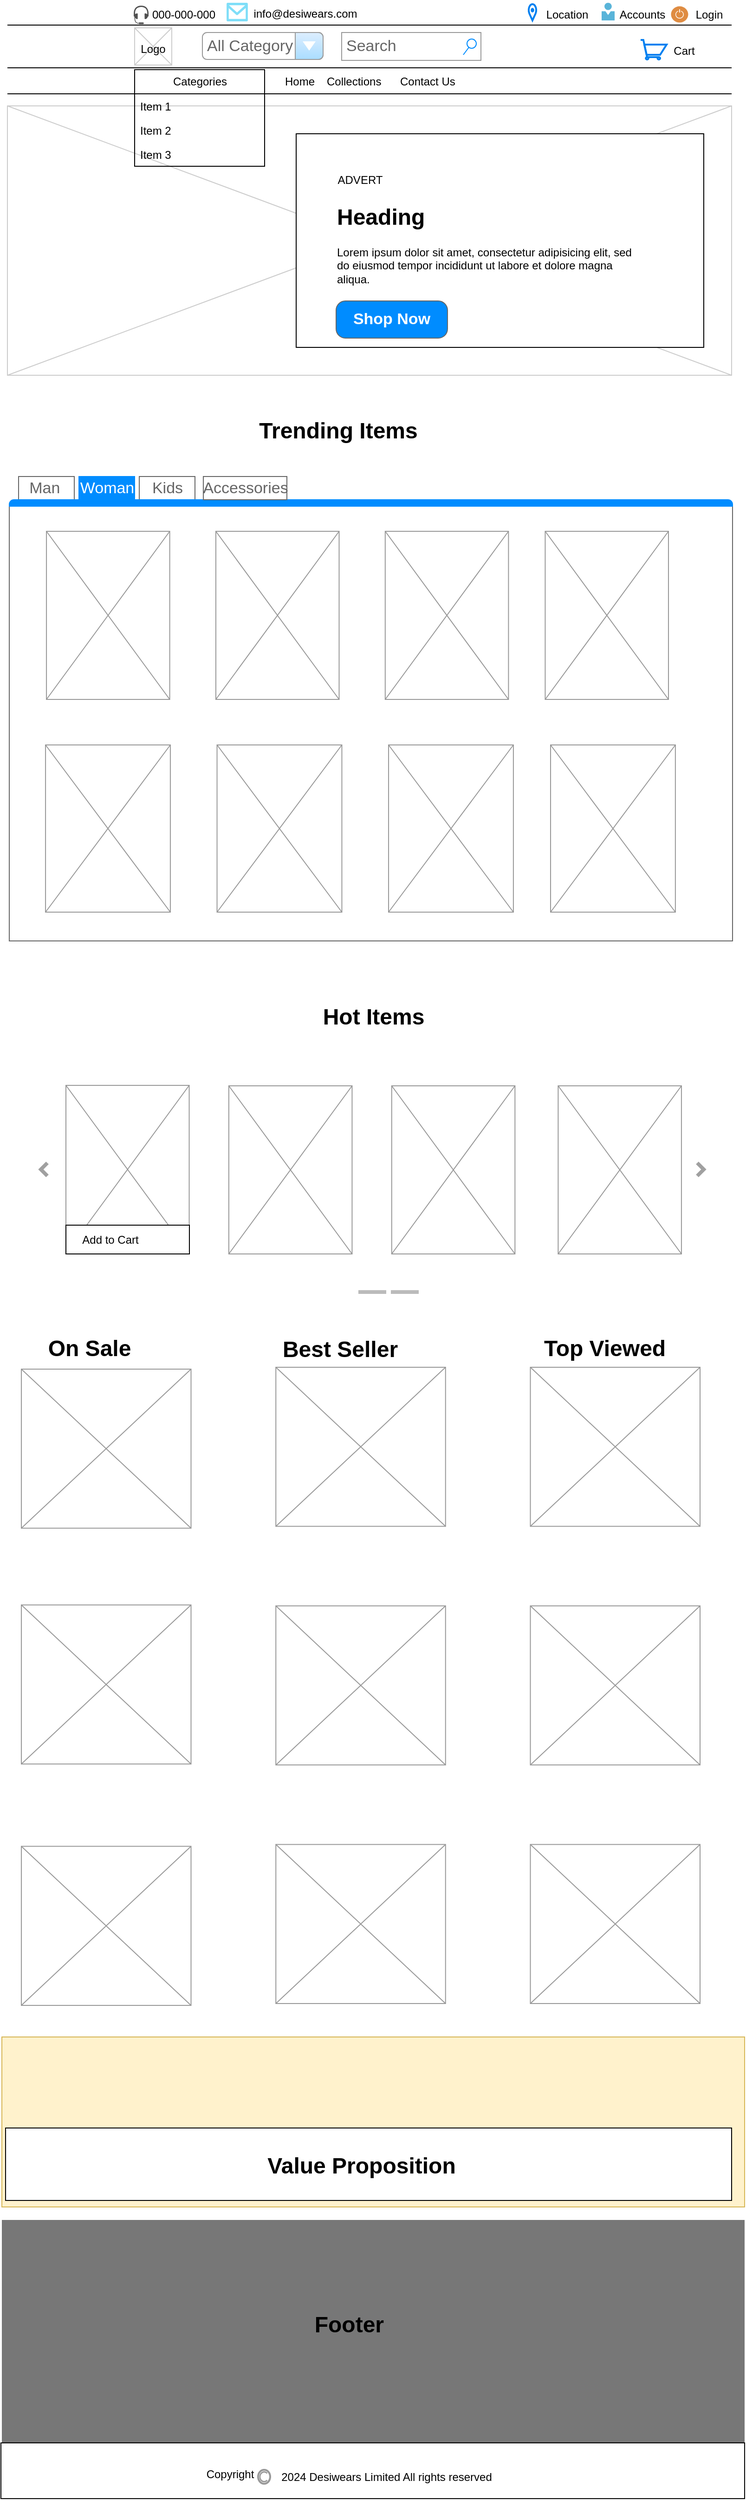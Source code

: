 <mxfile version="22.0.3" type="device" pages="5">
  <diagram name="Home Page" id="f1b7ffb7-ca1e-a977-7cf5-a751b3c06c05">
    <mxGraphModel dx="1036" dy="613" grid="0" gridSize="10" guides="1" tooltips="1" connect="1" arrows="1" fold="1" page="1" pageScale="1" pageWidth="826" pageHeight="1169" background="none" math="0" shadow="0">
      <root>
        <mxCell id="0" />
        <mxCell id="1" parent="0" />
        <mxCell id="13" value="" style="verticalLabelPosition=bottom;verticalAlign=top;strokeWidth=1;shape=mxgraph.mockup.graphics.iconGrid;strokeColor=#CCCCCC;gridSize=1,1;" parent="1" vertex="1">
          <mxGeometry x="20" y="120" width="780" height="290" as="geometry" />
        </mxCell>
        <mxCell id="3" value="" style="line;strokeWidth=1" parent="1" vertex="1">
          <mxGeometry x="20" y="74" width="780" height="10" as="geometry" />
        </mxCell>
        <mxCell id="4" value="" style="line;strokeWidth=1" parent="1" vertex="1">
          <mxGeometry x="20" y="102" width="780" height="10" as="geometry" />
        </mxCell>
        <mxCell id="5" value="Home" style="text;spacingTop=-5;" parent="1" vertex="1">
          <mxGeometry x="317" y="85.0" width="30" height="20" as="geometry" />
        </mxCell>
        <mxCell id="6" value="Collections" style="text;spacingTop=-5;" parent="1" vertex="1">
          <mxGeometry x="362" y="85" width="68" height="20" as="geometry" />
        </mxCell>
        <mxCell id="75JE-nBnf3_NJJw_Nsow-74" value="" style="line;strokeWidth=1" vertex="1" parent="1">
          <mxGeometry x="20" y="28" width="780" height="10" as="geometry" />
        </mxCell>
        <mxCell id="75JE-nBnf3_NJJw_Nsow-77" value="" style="sketch=0;pointerEvents=1;shadow=0;dashed=0;html=1;strokeColor=none;fillColor=#505050;labelPosition=center;verticalLabelPosition=bottom;verticalAlign=top;outlineConnect=0;align=center;shape=mxgraph.office.devices.headset;" vertex="1" parent="1">
          <mxGeometry x="156" y="12" width="16" height="20" as="geometry" />
        </mxCell>
        <mxCell id="75JE-nBnf3_NJJw_Nsow-78" value="" style="group" vertex="1" connectable="0" parent="1">
          <mxGeometry x="157" y="36" width="140" height="159" as="geometry" />
        </mxCell>
        <mxCell id="20" value="" style="verticalLabelPosition=bottom;verticalAlign=top;strokeWidth=1;shape=mxgraph.mockup.graphics.iconGrid;strokeColor=#CCCCCC;gridSize=1,1;" parent="75JE-nBnf3_NJJw_Nsow-78" vertex="1">
          <mxGeometry width="40" height="40" as="geometry" />
        </mxCell>
        <mxCell id="21" value="Logo" style="text;spacingTop=-5;align=center" parent="75JE-nBnf3_NJJw_Nsow-78" vertex="1">
          <mxGeometry y="14" width="40" height="40" as="geometry" />
        </mxCell>
        <mxCell id="75JE-nBnf3_NJJw_Nsow-92" value="Categories" style="swimlane;fontStyle=0;childLayout=stackLayout;horizontal=1;startSize=26;fillColor=none;horizontalStack=0;resizeParent=1;resizeParentMax=0;resizeLast=0;collapsible=1;marginBottom=0;html=1;" vertex="1" parent="75JE-nBnf3_NJJw_Nsow-78">
          <mxGeometry y="45" width="140" height="104" as="geometry" />
        </mxCell>
        <mxCell id="75JE-nBnf3_NJJw_Nsow-93" value="Item 1" style="text;strokeColor=none;fillColor=none;align=left;verticalAlign=top;spacingLeft=4;spacingRight=4;overflow=hidden;rotatable=0;points=[[0,0.5],[1,0.5]];portConstraint=eastwest;whiteSpace=wrap;html=1;" vertex="1" parent="75JE-nBnf3_NJJw_Nsow-92">
          <mxGeometry y="26" width="140" height="26" as="geometry" />
        </mxCell>
        <mxCell id="75JE-nBnf3_NJJw_Nsow-94" value="Item 2" style="text;strokeColor=none;fillColor=none;align=left;verticalAlign=top;spacingLeft=4;spacingRight=4;overflow=hidden;rotatable=0;points=[[0,0.5],[1,0.5]];portConstraint=eastwest;whiteSpace=wrap;html=1;" vertex="1" parent="75JE-nBnf3_NJJw_Nsow-92">
          <mxGeometry y="52" width="140" height="26" as="geometry" />
        </mxCell>
        <mxCell id="75JE-nBnf3_NJJw_Nsow-95" value="Item 3" style="text;strokeColor=none;fillColor=none;align=left;verticalAlign=top;spacingLeft=4;spacingRight=4;overflow=hidden;rotatable=0;points=[[0,0.5],[1,0.5]];portConstraint=eastwest;whiteSpace=wrap;html=1;" vertex="1" parent="75JE-nBnf3_NJJw_Nsow-92">
          <mxGeometry y="78" width="140" height="26" as="geometry" />
        </mxCell>
        <mxCell id="75JE-nBnf3_NJJw_Nsow-79" value="000-000-000" style="text;html=1;strokeColor=none;fillColor=none;align=center;verticalAlign=middle;whiteSpace=wrap;rounded=0;" vertex="1" parent="1">
          <mxGeometry x="165" y="7" width="90" height="30" as="geometry" />
        </mxCell>
        <mxCell id="75JE-nBnf3_NJJw_Nsow-81" value="" style="verticalLabelPosition=bottom;html=1;verticalAlign=top;align=center;strokeColor=none;fillColor=#00BEF2;shape=mxgraph.azure.message;pointerEvents=1;" vertex="1" parent="1">
          <mxGeometry x="256" y="9" width="23" height="20" as="geometry" />
        </mxCell>
        <mxCell id="75JE-nBnf3_NJJw_Nsow-82" value="info@desiwears.com" style="text;html=1;strokeColor=none;fillColor=none;align=center;verticalAlign=middle;whiteSpace=wrap;rounded=0;" vertex="1" parent="1">
          <mxGeometry x="282" y="6" width="118" height="30" as="geometry" />
        </mxCell>
        <mxCell id="75JE-nBnf3_NJJw_Nsow-83" value="" style="html=1;verticalLabelPosition=bottom;align=center;labelBackgroundColor=#ffffff;verticalAlign=top;strokeWidth=2;strokeColor=#0080F0;shadow=0;dashed=0;shape=mxgraph.ios7.icons.location;" vertex="1" parent="1">
          <mxGeometry x="581" y="10" width="9" height="18" as="geometry" />
        </mxCell>
        <mxCell id="75JE-nBnf3_NJJw_Nsow-84" value="Location" style="text;html=1;strokeColor=none;fillColor=none;align=center;verticalAlign=middle;whiteSpace=wrap;rounded=0;" vertex="1" parent="1">
          <mxGeometry x="593" y="7" width="60" height="30" as="geometry" />
        </mxCell>
        <mxCell id="75JE-nBnf3_NJJw_Nsow-85" value="Login" style="text;html=1;strokeColor=none;fillColor=none;align=center;verticalAlign=middle;whiteSpace=wrap;rounded=0;" vertex="1" parent="1">
          <mxGeometry x="746" y="7" width="60" height="30" as="geometry" />
        </mxCell>
        <mxCell id="75JE-nBnf3_NJJw_Nsow-86" value="Accounts" style="text;html=1;strokeColor=none;fillColor=none;align=center;verticalAlign=middle;whiteSpace=wrap;rounded=0;" vertex="1" parent="1">
          <mxGeometry x="674" y="7" width="60" height="30" as="geometry" />
        </mxCell>
        <mxCell id="75JE-nBnf3_NJJw_Nsow-87" value="" style="image;sketch=0;aspect=fixed;html=1;points=[];align=center;fontSize=12;image=img/lib/mscae/Person.svg;" vertex="1" parent="1">
          <mxGeometry x="659.94" y="9" width="14.06" height="19" as="geometry" />
        </mxCell>
        <mxCell id="75JE-nBnf3_NJJw_Nsow-88" value="" style="sketch=0;pointerEvents=1;shadow=0;dashed=0;html=1;strokeColor=none;fillColor=#DF8C42;labelPosition=center;verticalLabelPosition=bottom;verticalAlign=top;align=center;outlineConnect=0;shape=mxgraph.veeam2.turn_on_off;" vertex="1" parent="1">
          <mxGeometry x="734" y="12" width="20" height="19" as="geometry" />
        </mxCell>
        <mxCell id="75JE-nBnf3_NJJw_Nsow-89" value="All Category" style="strokeWidth=1;shadow=0;dashed=0;align=center;html=1;shape=mxgraph.mockup.forms.comboBox;strokeColor=#999999;fillColor=#ddeeff;align=left;fillColor2=#aaddff;mainText=;fontColor=#666666;fontSize=17;spacingLeft=3;" vertex="1" parent="1">
          <mxGeometry x="230" y="41" width="130" height="29" as="geometry" />
        </mxCell>
        <mxCell id="75JE-nBnf3_NJJw_Nsow-90" value="Search" style="strokeWidth=1;shadow=0;dashed=0;align=center;html=1;shape=mxgraph.mockup.forms.searchBox;strokeColor=#999999;mainText=;strokeColor2=#008cff;fontColor=#666666;fontSize=17;align=left;spacingLeft=3;whiteSpace=wrap;" vertex="1" parent="1">
          <mxGeometry x="380" y="41" width="150" height="30" as="geometry" />
        </mxCell>
        <mxCell id="75JE-nBnf3_NJJw_Nsow-91" value="Contact Us" style="text;spacingTop=-5;" vertex="1" parent="1">
          <mxGeometry x="441" y="85" width="68" height="20" as="geometry" />
        </mxCell>
        <mxCell id="75JE-nBnf3_NJJw_Nsow-99" value="" style="rounded=0;whiteSpace=wrap;html=1;" vertex="1" parent="1">
          <mxGeometry x="331" y="150" width="439" height="230" as="geometry" />
        </mxCell>
        <mxCell id="75JE-nBnf3_NJJw_Nsow-100" value="ADVERT" style="text;html=1;strokeColor=none;fillColor=none;align=center;verticalAlign=middle;whiteSpace=wrap;rounded=0;" vertex="1" parent="1">
          <mxGeometry x="370" y="185" width="60" height="30" as="geometry" />
        </mxCell>
        <mxCell id="75JE-nBnf3_NJJw_Nsow-101" value="&lt;h1&gt;Heading&lt;/h1&gt;&lt;p&gt;Lorem ipsum dolor sit amet, consectetur adipisicing elit, sed do eiusmod tempor incididunt ut labore et dolore magna aliqua.&lt;/p&gt;" style="text;html=1;strokeColor=none;fillColor=none;spacing=5;spacingTop=-20;whiteSpace=wrap;overflow=hidden;rounded=0;" vertex="1" parent="1">
          <mxGeometry x="370" y="220" width="330" height="120" as="geometry" />
        </mxCell>
        <mxCell id="75JE-nBnf3_NJJw_Nsow-102" value="Shop Now" style="strokeWidth=1;shadow=0;dashed=0;align=center;html=1;shape=mxgraph.mockup.buttons.button;strokeColor=#666666;fontColor=#ffffff;mainText=;buttonStyle=round;fontSize=17;fontStyle=1;fillColor=#008cff;whiteSpace=wrap;" vertex="1" parent="1">
          <mxGeometry x="374" y="330" width="120" height="40" as="geometry" />
        </mxCell>
        <mxCell id="75JE-nBnf3_NJJw_Nsow-103" value="" style="html=1;verticalLabelPosition=bottom;align=center;labelBackgroundColor=#ffffff;verticalAlign=top;strokeWidth=2;strokeColor=#0080F0;shadow=0;dashed=0;shape=mxgraph.ios7.icons.shopping_cart;" vertex="1" parent="1">
          <mxGeometry x="702" y="49" width="28" height="21" as="geometry" />
        </mxCell>
        <mxCell id="75JE-nBnf3_NJJw_Nsow-104" value="Cart&lt;br&gt;" style="text;html=1;strokeColor=none;fillColor=none;align=center;verticalAlign=middle;whiteSpace=wrap;rounded=0;" vertex="1" parent="1">
          <mxGeometry x="719" y="46" width="60" height="30" as="geometry" />
        </mxCell>
        <mxCell id="75JE-nBnf3_NJJw_Nsow-105" value="" style="strokeWidth=1;shadow=0;dashed=0;align=center;html=1;shape=mxgraph.mockup.containers.marginRect2;rectMarginTop=32;strokeColor=#666666;gradientColor=none;whiteSpace=wrap;" vertex="1" parent="1">
          <mxGeometry x="22" y="519" width="779" height="500" as="geometry" />
        </mxCell>
        <mxCell id="75JE-nBnf3_NJJw_Nsow-106" value="Man&lt;span style=&quot;white-space: pre;&quot;&gt;&#x9;&lt;/span&gt;" style="strokeColor=inherit;fillColor=inherit;gradientColor=inherit;strokeWidth=1;shadow=0;dashed=0;align=center;html=1;shape=mxgraph.mockup.containers.rrect;rSize=0;fontSize=17;fontColor=#666666;gradientColor=none;" vertex="1" parent="75JE-nBnf3_NJJw_Nsow-105">
          <mxGeometry width="60" height="25" relative="1" as="geometry">
            <mxPoint x="10" as="offset" />
          </mxGeometry>
        </mxCell>
        <mxCell id="75JE-nBnf3_NJJw_Nsow-107" value="Woman" style="strokeWidth=1;shadow=0;dashed=0;align=center;html=1;shape=mxgraph.mockup.containers.rrect;rSize=0;fontSize=17;fontColor=#ffffff;strokeColor=#008cff;fillColor=#008cff;" vertex="1" parent="75JE-nBnf3_NJJw_Nsow-105">
          <mxGeometry width="60" height="25" relative="1" as="geometry">
            <mxPoint x="75" as="offset" />
          </mxGeometry>
        </mxCell>
        <mxCell id="75JE-nBnf3_NJJw_Nsow-108" value="Kids" style="strokeColor=inherit;fillColor=inherit;gradientColor=inherit;strokeWidth=1;shadow=0;dashed=0;align=center;html=1;shape=mxgraph.mockup.containers.rrect;rSize=0;fontSize=17;fontColor=#666666;gradientColor=none;" vertex="1" parent="75JE-nBnf3_NJJw_Nsow-105">
          <mxGeometry width="60" height="25" relative="1" as="geometry">
            <mxPoint x="140" as="offset" />
          </mxGeometry>
        </mxCell>
        <mxCell id="75JE-nBnf3_NJJw_Nsow-109" value="" style="strokeWidth=1;shadow=0;dashed=0;align=center;html=1;shape=mxgraph.mockup.containers.topButton;rSize=5;strokeColor=#008cff;fillColor=#008cff;gradientColor=none;resizeWidth=1;movable=0;deletable=1;" vertex="1" parent="75JE-nBnf3_NJJw_Nsow-105">
          <mxGeometry width="779" height="7" relative="1" as="geometry">
            <mxPoint y="25" as="offset" />
          </mxGeometry>
        </mxCell>
        <mxCell id="75JE-nBnf3_NJJw_Nsow-110" value="Accessories" style="strokeColor=inherit;fillColor=inherit;gradientColor=inherit;strokeWidth=1;shadow=0;dashed=0;align=center;html=1;shape=mxgraph.mockup.containers.rrect;rSize=0;fontSize=17;fontColor=#666666;gradientColor=none;" vertex="1" parent="75JE-nBnf3_NJJw_Nsow-105">
          <mxGeometry width="90" height="25" relative="1" as="geometry">
            <mxPoint x="209" as="offset" />
          </mxGeometry>
        </mxCell>
        <mxCell id="75JE-nBnf3_NJJw_Nsow-122" value="" style="group" vertex="1" connectable="0" parent="75JE-nBnf3_NJJw_Nsow-105">
          <mxGeometry x="40.03" y="59" width="669.97" height="181" as="geometry" />
        </mxCell>
        <mxCell id="75JE-nBnf3_NJJw_Nsow-113" value="" style="verticalLabelPosition=bottom;shadow=0;dashed=0;align=center;html=1;verticalAlign=top;strokeWidth=1;shape=mxgraph.mockup.graphics.simpleIcon;strokeColor=#999999;" vertex="1" parent="75JE-nBnf3_NJJw_Nsow-122">
          <mxGeometry width="132.778" height="181" as="geometry" />
        </mxCell>
        <mxCell id="75JE-nBnf3_NJJw_Nsow-114" value="" style="verticalLabelPosition=bottom;shadow=0;dashed=0;align=center;html=1;verticalAlign=top;strokeWidth=1;shape=mxgraph.mockup.graphics.simpleIcon;strokeColor=#999999;" vertex="1" parent="75JE-nBnf3_NJJw_Nsow-122">
          <mxGeometry x="182.443" width="132.778" height="181" as="geometry" />
        </mxCell>
        <mxCell id="75JE-nBnf3_NJJw_Nsow-115" value="" style="verticalLabelPosition=bottom;shadow=0;dashed=0;align=center;html=1;verticalAlign=top;strokeWidth=1;shape=mxgraph.mockup.graphics.simpleIcon;strokeColor=#999999;" vertex="1" parent="75JE-nBnf3_NJJw_Nsow-122">
          <mxGeometry x="364.885" width="132.778" height="181" as="geometry" />
        </mxCell>
        <mxCell id="75JE-nBnf3_NJJw_Nsow-116" value="" style="verticalLabelPosition=bottom;shadow=0;dashed=0;align=center;html=1;verticalAlign=top;strokeWidth=1;shape=mxgraph.mockup.graphics.simpleIcon;strokeColor=#999999;" vertex="1" parent="75JE-nBnf3_NJJw_Nsow-122">
          <mxGeometry x="537.192" width="132.778" height="181" as="geometry" />
        </mxCell>
        <mxCell id="75JE-nBnf3_NJJw_Nsow-121" value="" style="group" vertex="1" connectable="0" parent="1">
          <mxGeometry x="61.028" y="808" width="678.418" height="180" as="geometry" />
        </mxCell>
        <mxCell id="75JE-nBnf3_NJJw_Nsow-117" value="" style="verticalLabelPosition=bottom;shadow=0;dashed=0;align=center;html=1;verticalAlign=top;strokeWidth=1;shape=mxgraph.mockup.graphics.simpleIcon;strokeColor=#999999;" vertex="1" parent="75JE-nBnf3_NJJw_Nsow-121">
          <mxGeometry width="134.452" height="180" as="geometry" />
        </mxCell>
        <mxCell id="75JE-nBnf3_NJJw_Nsow-118" value="" style="verticalLabelPosition=bottom;shadow=0;dashed=0;align=center;html=1;verticalAlign=top;strokeWidth=1;shape=mxgraph.mockup.graphics.simpleIcon;strokeColor=#999999;" vertex="1" parent="75JE-nBnf3_NJJw_Nsow-121">
          <mxGeometry x="184.743" width="134.452" height="180" as="geometry" />
        </mxCell>
        <mxCell id="75JE-nBnf3_NJJw_Nsow-119" value="" style="verticalLabelPosition=bottom;shadow=0;dashed=0;align=center;html=1;verticalAlign=top;strokeWidth=1;shape=mxgraph.mockup.graphics.simpleIcon;strokeColor=#999999;" vertex="1" parent="75JE-nBnf3_NJJw_Nsow-121">
          <mxGeometry x="369.486" width="134.452" height="180" as="geometry" />
        </mxCell>
        <mxCell id="75JE-nBnf3_NJJw_Nsow-120" value="" style="verticalLabelPosition=bottom;shadow=0;dashed=0;align=center;html=1;verticalAlign=top;strokeWidth=1;shape=mxgraph.mockup.graphics.simpleIcon;strokeColor=#999999;" vertex="1" parent="75JE-nBnf3_NJJw_Nsow-121">
          <mxGeometry x="543.966" width="134.452" height="180" as="geometry" />
        </mxCell>
        <mxCell id="75JE-nBnf3_NJJw_Nsow-123" value="Trending Items" style="text;strokeColor=none;fillColor=none;html=1;fontSize=24;fontStyle=1;verticalAlign=middle;align=center;" vertex="1" parent="1">
          <mxGeometry x="282" y="450" width="188" height="40" as="geometry" />
        </mxCell>
        <mxCell id="75JE-nBnf3_NJJw_Nsow-135" value="Hot Items" style="text;strokeColor=none;fillColor=none;html=1;fontSize=24;fontStyle=1;verticalAlign=middle;align=center;" vertex="1" parent="1">
          <mxGeometry x="320" y="1081" width="188" height="40" as="geometry" />
        </mxCell>
        <mxCell id="75JE-nBnf3_NJJw_Nsow-145" value="" style="html=1;shadow=0;dashed=0;strokeWidth=1;whiteSpace=wrap;align=center;verticalAlign=middle;fontStyle=0;fontSize=40;fillColor=default;strokeColor=none;" vertex="1" parent="1">
          <mxGeometry x="13" y="1115" width="800" height="300" as="geometry" />
        </mxCell>
        <mxCell id="75JE-nBnf3_NJJw_Nsow-146" value="" style="html=1;verticalLabelPosition=bottom;labelBackgroundColor=#ffffff;verticalAlign=top;shadow=0;dashed=0;strokeWidth=4;shape=mxgraph.ios7.misc.more;strokeColor=#a0a0a0;" vertex="1" parent="75JE-nBnf3_NJJw_Nsow-145">
          <mxGeometry x="1" y="0.5" width="7" height="14" relative="1" as="geometry">
            <mxPoint x="-50" y="-7" as="offset" />
          </mxGeometry>
        </mxCell>
        <mxCell id="75JE-nBnf3_NJJw_Nsow-147" value="" style="flipH=1;html=1;verticalLabelPosition=bottom;labelBackgroundColor=#ffffff;verticalAlign=top;shadow=0;dashed=0;strokeWidth=4;shape=mxgraph.ios7.misc.more;strokeColor=#a0a0a0;" vertex="1" parent="75JE-nBnf3_NJJw_Nsow-145">
          <mxGeometry y="0.5" width="7" height="14" relative="1" as="geometry">
            <mxPoint x="43" y="-7" as="offset" />
          </mxGeometry>
        </mxCell>
        <mxCell id="75JE-nBnf3_NJJw_Nsow-148" value="" style="html=1;shadow=0;strokeColor=none;fillColor=#ffffff;" vertex="1" parent="75JE-nBnf3_NJJw_Nsow-145">
          <mxGeometry x="0.5" y="1" width="30" height="4" relative="1" as="geometry">
            <mxPoint x="-50" y="-20" as="offset" />
          </mxGeometry>
        </mxCell>
        <mxCell id="75JE-nBnf3_NJJw_Nsow-149" value="" style="html=1;shadow=0;strokeColor=none;fillColor=#BBBBBB;" vertex="1" parent="75JE-nBnf3_NJJw_Nsow-145">
          <mxGeometry x="0.5" y="1" width="30" height="4" relative="1" as="geometry">
            <mxPoint x="-15" y="-20" as="offset" />
          </mxGeometry>
        </mxCell>
        <mxCell id="75JE-nBnf3_NJJw_Nsow-150" value="" style="html=1;shadow=0;strokeColor=none;fillColor=#BBBBBB;" vertex="1" parent="75JE-nBnf3_NJJw_Nsow-145">
          <mxGeometry x="0.5" y="1" width="30" height="4" relative="1" as="geometry">
            <mxPoint x="20" y="-20" as="offset" />
          </mxGeometry>
        </mxCell>
        <mxCell id="75JE-nBnf3_NJJw_Nsow-168" value="" style="verticalLabelPosition=bottom;shadow=0;dashed=0;align=center;html=1;verticalAlign=top;strokeWidth=1;shape=mxgraph.mockup.graphics.simpleIcon;strokeColor=#999999;" vertex="1" parent="75JE-nBnf3_NJJw_Nsow-145">
          <mxGeometry x="70" y="59.5" width="132.778" height="181" as="geometry" />
        </mxCell>
        <mxCell id="75JE-nBnf3_NJJw_Nsow-167" value="" style="group" vertex="1" connectable="0" parent="75JE-nBnf3_NJJw_Nsow-145">
          <mxGeometry x="63" y="60" width="669.97" height="181" as="geometry" />
        </mxCell>
        <mxCell id="75JE-nBnf3_NJJw_Nsow-169" value="" style="verticalLabelPosition=bottom;shadow=0;dashed=0;align=center;html=1;verticalAlign=top;strokeWidth=1;shape=mxgraph.mockup.graphics.simpleIcon;strokeColor=#999999;" vertex="1" parent="75JE-nBnf3_NJJw_Nsow-167">
          <mxGeometry x="182.443" width="132.778" height="181" as="geometry" />
        </mxCell>
        <mxCell id="75JE-nBnf3_NJJw_Nsow-170" value="" style="verticalLabelPosition=bottom;shadow=0;dashed=0;align=center;html=1;verticalAlign=top;strokeWidth=1;shape=mxgraph.mockup.graphics.simpleIcon;strokeColor=#999999;" vertex="1" parent="75JE-nBnf3_NJJw_Nsow-167">
          <mxGeometry x="357.885" width="132.778" height="181" as="geometry" />
        </mxCell>
        <mxCell id="75JE-nBnf3_NJJw_Nsow-171" value="" style="verticalLabelPosition=bottom;shadow=0;dashed=0;align=center;html=1;verticalAlign=top;strokeWidth=1;shape=mxgraph.mockup.graphics.simpleIcon;strokeColor=#999999;" vertex="1" parent="75JE-nBnf3_NJJw_Nsow-167">
          <mxGeometry x="537.192" width="132.778" height="181" as="geometry" />
        </mxCell>
        <mxCell id="75JE-nBnf3_NJJw_Nsow-175" value="" style="rounded=0;whiteSpace=wrap;html=1;" vertex="1" parent="75JE-nBnf3_NJJw_Nsow-167">
          <mxGeometry x="7" y="150" width="133" height="31" as="geometry" />
        </mxCell>
        <mxCell id="75JE-nBnf3_NJJw_Nsow-176" value="Add to Cart" style="text;html=1;strokeColor=none;fillColor=none;align=center;verticalAlign=middle;whiteSpace=wrap;rounded=0;" vertex="1" parent="75JE-nBnf3_NJJw_Nsow-167">
          <mxGeometry x="20" y="151" width="70" height="30" as="geometry" />
        </mxCell>
        <mxCell id="75JE-nBnf3_NJJw_Nsow-212" value="" style="group" vertex="1" connectable="0" parent="1">
          <mxGeometry x="35" y="1480" width="731" height="685" as="geometry" />
        </mxCell>
        <mxCell id="75JE-nBnf3_NJJw_Nsow-203" value="" style="verticalLabelPosition=bottom;shadow=0;dashed=0;align=center;html=1;verticalAlign=top;strokeWidth=1;shape=mxgraph.mockup.graphics.simpleIcon;strokeColor=#999999;fillColor=#ffffff;" vertex="1" parent="75JE-nBnf3_NJJw_Nsow-212">
          <mxGeometry width="182.75" height="171.25" as="geometry" />
        </mxCell>
        <mxCell id="75JE-nBnf3_NJJw_Nsow-204" value="" style="verticalLabelPosition=bottom;shadow=0;dashed=0;align=center;html=1;verticalAlign=top;strokeWidth=1;shape=mxgraph.mockup.graphics.simpleIcon;strokeColor=#999999;fillColor=#ffffff;" vertex="1" parent="75JE-nBnf3_NJJw_Nsow-212">
          <mxGeometry x="274.125" y="-2" width="182.75" height="171.25" as="geometry" />
        </mxCell>
        <mxCell id="75JE-nBnf3_NJJw_Nsow-205" value="" style="verticalLabelPosition=bottom;shadow=0;dashed=0;align=center;html=1;verticalAlign=top;strokeWidth=1;shape=mxgraph.mockup.graphics.simpleIcon;strokeColor=#999999;fillColor=#ffffff;" vertex="1" parent="75JE-nBnf3_NJJw_Nsow-212">
          <mxGeometry x="548.25" y="-2" width="182.75" height="171.25" as="geometry" />
        </mxCell>
        <mxCell id="75JE-nBnf3_NJJw_Nsow-206" value="" style="verticalLabelPosition=bottom;shadow=0;dashed=0;align=center;html=1;verticalAlign=top;strokeWidth=1;shape=mxgraph.mockup.graphics.simpleIcon;strokeColor=#999999;fillColor=#ffffff;" vertex="1" parent="75JE-nBnf3_NJJw_Nsow-212">
          <mxGeometry y="253.875" width="182.75" height="171.25" as="geometry" />
        </mxCell>
        <mxCell id="75JE-nBnf3_NJJw_Nsow-207" value="" style="verticalLabelPosition=bottom;shadow=0;dashed=0;align=center;html=1;verticalAlign=top;strokeWidth=1;shape=mxgraph.mockup.graphics.simpleIcon;strokeColor=#999999;fillColor=#ffffff;" vertex="1" parent="75JE-nBnf3_NJJw_Nsow-212">
          <mxGeometry x="274.125" y="254.875" width="182.75" height="171.25" as="geometry" />
        </mxCell>
        <mxCell id="75JE-nBnf3_NJJw_Nsow-208" value="" style="verticalLabelPosition=bottom;shadow=0;dashed=0;align=center;html=1;verticalAlign=top;strokeWidth=1;shape=mxgraph.mockup.graphics.simpleIcon;strokeColor=#999999;fillColor=#ffffff;" vertex="1" parent="75JE-nBnf3_NJJw_Nsow-212">
          <mxGeometry x="548.25" y="254.875" width="182.75" height="171.25" as="geometry" />
        </mxCell>
        <mxCell id="75JE-nBnf3_NJJw_Nsow-209" value="" style="verticalLabelPosition=bottom;shadow=0;dashed=0;align=center;html=1;verticalAlign=top;strokeWidth=1;shape=mxgraph.mockup.graphics.simpleIcon;strokeColor=#999999;fillColor=#ffffff;" vertex="1" parent="75JE-nBnf3_NJJw_Nsow-212">
          <mxGeometry y="513.75" width="182.75" height="171.25" as="geometry" />
        </mxCell>
        <mxCell id="75JE-nBnf3_NJJw_Nsow-210" value="" style="verticalLabelPosition=bottom;shadow=0;dashed=0;align=center;html=1;verticalAlign=top;strokeWidth=1;shape=mxgraph.mockup.graphics.simpleIcon;strokeColor=#999999;fillColor=#ffffff;" vertex="1" parent="75JE-nBnf3_NJJw_Nsow-212">
          <mxGeometry x="274.125" y="511.75" width="182.75" height="171.25" as="geometry" />
        </mxCell>
        <mxCell id="75JE-nBnf3_NJJw_Nsow-211" value="" style="verticalLabelPosition=bottom;shadow=0;dashed=0;align=center;html=1;verticalAlign=top;strokeWidth=1;shape=mxgraph.mockup.graphics.simpleIcon;strokeColor=#999999;fillColor=#ffffff;" vertex="1" parent="75JE-nBnf3_NJJw_Nsow-212">
          <mxGeometry x="548.25" y="511.75" width="182.75" height="171.25" as="geometry" />
        </mxCell>
        <mxCell id="75JE-nBnf3_NJJw_Nsow-213" value="On Sale" style="text;strokeColor=none;fillColor=none;html=1;fontSize=24;fontStyle=1;verticalAlign=middle;align=center;" vertex="1" parent="1">
          <mxGeometry x="58" y="1438" width="100" height="40" as="geometry" />
        </mxCell>
        <mxCell id="75JE-nBnf3_NJJw_Nsow-214" value="Best Seller" style="text;strokeColor=none;fillColor=none;html=1;fontSize=24;fontStyle=1;verticalAlign=middle;align=center;" vertex="1" parent="1">
          <mxGeometry x="328" y="1439" width="100" height="40" as="geometry" />
        </mxCell>
        <mxCell id="75JE-nBnf3_NJJw_Nsow-215" value="Top Viewed" style="text;strokeColor=none;fillColor=none;html=1;fontSize=24;fontStyle=1;verticalAlign=middle;align=center;" vertex="1" parent="1">
          <mxGeometry x="613" y="1438" width="100" height="40" as="geometry" />
        </mxCell>
        <mxCell id="987kUNqMUNUWrpoaj-Nn-21" value="" style="html=1;shadow=0;dashed=0;strokeColor=#d6b656;strokeWidth=1;fillColor=#fff2cc;whiteSpace=wrap;align=center;verticalAlign=middle;fontStyle=0;fontSize=40;" vertex="1" parent="1">
          <mxGeometry x="14" y="2199" width="800" height="183" as="geometry" />
        </mxCell>
        <mxCell id="987kUNqMUNUWrpoaj-Nn-22" value="" style="html=1;shadow=0;dashed=0;strokeColor=none;strokeWidth=1;fillColor=#777777;fontColor=#555555;whiteSpace=wrap;align=center;verticalAlign=middle;fontStyle=0;fontSize=40;" vertex="1" parent="1">
          <mxGeometry x="14" y="2396" width="800" height="300" as="geometry" />
        </mxCell>
        <mxCell id="987kUNqMUNUWrpoaj-Nn-24" value="Footer&amp;nbsp;" style="text;strokeColor=none;fillColor=none;html=1;fontSize=24;fontStyle=1;verticalAlign=middle;align=center;" vertex="1" parent="1">
          <mxGeometry x="341" y="2489" width="100" height="40" as="geometry" />
        </mxCell>
        <mxCell id="987kUNqMUNUWrpoaj-Nn-25" value="" style="rounded=0;whiteSpace=wrap;html=1;" vertex="1" parent="1">
          <mxGeometry x="13" y="2636" width="801" height="60" as="geometry" />
        </mxCell>
        <mxCell id="987kUNqMUNUWrpoaj-Nn-26" value="" style="strokeColor=#999999;verticalLabelPosition=bottom;shadow=0;dashed=0;verticalAlign=top;strokeWidth=2;html=1;shape=mxgraph.mockup.misc.copyrightIcon;" vertex="1" parent="1">
          <mxGeometry x="290" y="2665" width="13" height="15" as="geometry" />
        </mxCell>
        <mxCell id="987kUNqMUNUWrpoaj-Nn-27" value="2024 Desiwears Limited All rights reserved" style="text;html=1;strokeColor=none;fillColor=none;align=center;verticalAlign=middle;whiteSpace=wrap;rounded=0;" vertex="1" parent="1">
          <mxGeometry x="309" y="2657.5" width="239" height="30" as="geometry" />
        </mxCell>
        <mxCell id="987kUNqMUNUWrpoaj-Nn-28" value="Copyright" style="text;html=1;strokeColor=none;fillColor=none;align=center;verticalAlign=middle;whiteSpace=wrap;rounded=0;" vertex="1" parent="1">
          <mxGeometry x="230" y="2655" width="60" height="30" as="geometry" />
        </mxCell>
        <mxCell id="987kUNqMUNUWrpoaj-Nn-29" value="" style="rounded=0;whiteSpace=wrap;html=1;" vertex="1" parent="1">
          <mxGeometry x="18" y="2297" width="782" height="78" as="geometry" />
        </mxCell>
        <mxCell id="987kUNqMUNUWrpoaj-Nn-30" value="Value Proposition" style="text;strokeColor=none;fillColor=none;html=1;fontSize=24;fontStyle=1;verticalAlign=middle;align=center;" vertex="1" parent="1">
          <mxGeometry x="350.5" y="2318" width="100" height="40" as="geometry" />
        </mxCell>
      </root>
    </mxGraphModel>
  </diagram>
  <diagram id="0DSKIVn-NuQ4K4M3qdge" name="Product Listing">
    <mxGraphModel dx="1036" dy="613" grid="1" gridSize="10" guides="1" tooltips="1" connect="1" arrows="1" fold="1" page="1" pageScale="1" pageWidth="850" pageHeight="1100" math="0" shadow="0">
      <root>
        <mxCell id="0" />
        <mxCell id="1" parent="0" />
        <mxCell id="p0p8erGSpzjXkvwMfx_n-2" value="" style="line;strokeWidth=1" vertex="1" parent="1">
          <mxGeometry x="20" y="74" width="780" height="10" as="geometry" />
        </mxCell>
        <mxCell id="p0p8erGSpzjXkvwMfx_n-6" value="" style="line;strokeWidth=1" vertex="1" parent="1">
          <mxGeometry x="20" y="28" width="780" height="10" as="geometry" />
        </mxCell>
        <mxCell id="p0p8erGSpzjXkvwMfx_n-7" value="" style="sketch=0;pointerEvents=1;shadow=0;dashed=0;html=1;strokeColor=none;fillColor=#505050;labelPosition=center;verticalLabelPosition=bottom;verticalAlign=top;outlineConnect=0;align=center;shape=mxgraph.office.devices.headset;" vertex="1" parent="1">
          <mxGeometry x="156" y="12" width="16" height="20" as="geometry" />
        </mxCell>
        <mxCell id="p0p8erGSpzjXkvwMfx_n-8" value="" style="group" vertex="1" connectable="0" parent="1">
          <mxGeometry x="157" y="36" width="140" height="159" as="geometry" />
        </mxCell>
        <mxCell id="p0p8erGSpzjXkvwMfx_n-9" value="" style="verticalLabelPosition=bottom;verticalAlign=top;strokeWidth=1;shape=mxgraph.mockup.graphics.iconGrid;strokeColor=#CCCCCC;gridSize=1,1;" vertex="1" parent="p0p8erGSpzjXkvwMfx_n-8">
          <mxGeometry width="40" height="40" as="geometry" />
        </mxCell>
        <mxCell id="p0p8erGSpzjXkvwMfx_n-10" value="Logo" style="text;spacingTop=-5;align=center" vertex="1" parent="p0p8erGSpzjXkvwMfx_n-8">
          <mxGeometry y="14" width="40" height="40" as="geometry" />
        </mxCell>
        <mxCell id="p0p8erGSpzjXkvwMfx_n-15" value="000-000-000" style="text;html=1;strokeColor=none;fillColor=none;align=center;verticalAlign=middle;whiteSpace=wrap;rounded=0;" vertex="1" parent="1">
          <mxGeometry x="165" y="7" width="90" height="30" as="geometry" />
        </mxCell>
        <mxCell id="p0p8erGSpzjXkvwMfx_n-16" value="" style="verticalLabelPosition=bottom;html=1;verticalAlign=top;align=center;strokeColor=none;fillColor=#00BEF2;shape=mxgraph.azure.message;pointerEvents=1;" vertex="1" parent="1">
          <mxGeometry x="256" y="9" width="23" height="20" as="geometry" />
        </mxCell>
        <mxCell id="p0p8erGSpzjXkvwMfx_n-17" value="info@desiwears.com" style="text;html=1;strokeColor=none;fillColor=none;align=center;verticalAlign=middle;whiteSpace=wrap;rounded=0;" vertex="1" parent="1">
          <mxGeometry x="282" y="6" width="118" height="30" as="geometry" />
        </mxCell>
        <mxCell id="p0p8erGSpzjXkvwMfx_n-18" value="" style="html=1;verticalLabelPosition=bottom;align=center;labelBackgroundColor=#ffffff;verticalAlign=top;strokeWidth=2;strokeColor=#0080F0;shadow=0;dashed=0;shape=mxgraph.ios7.icons.location;" vertex="1" parent="1">
          <mxGeometry x="581" y="10" width="9" height="18" as="geometry" />
        </mxCell>
        <mxCell id="p0p8erGSpzjXkvwMfx_n-19" value="Location" style="text;html=1;strokeColor=none;fillColor=none;align=center;verticalAlign=middle;whiteSpace=wrap;rounded=0;" vertex="1" parent="1">
          <mxGeometry x="593" y="7" width="60" height="30" as="geometry" />
        </mxCell>
        <mxCell id="p0p8erGSpzjXkvwMfx_n-20" value="Login" style="text;html=1;strokeColor=none;fillColor=none;align=center;verticalAlign=middle;whiteSpace=wrap;rounded=0;" vertex="1" parent="1">
          <mxGeometry x="746" y="7" width="60" height="30" as="geometry" />
        </mxCell>
        <mxCell id="p0p8erGSpzjXkvwMfx_n-21" value="Accounts" style="text;html=1;strokeColor=none;fillColor=none;align=center;verticalAlign=middle;whiteSpace=wrap;rounded=0;" vertex="1" parent="1">
          <mxGeometry x="674" y="7" width="60" height="30" as="geometry" />
        </mxCell>
        <mxCell id="p0p8erGSpzjXkvwMfx_n-22" value="" style="image;sketch=0;aspect=fixed;html=1;points=[];align=center;fontSize=12;image=img/lib/mscae/Person.svg;" vertex="1" parent="1">
          <mxGeometry x="659.94" y="9" width="14.06" height="19" as="geometry" />
        </mxCell>
        <mxCell id="p0p8erGSpzjXkvwMfx_n-23" value="" style="sketch=0;pointerEvents=1;shadow=0;dashed=0;html=1;strokeColor=none;fillColor=#DF8C42;labelPosition=center;verticalLabelPosition=bottom;verticalAlign=top;align=center;outlineConnect=0;shape=mxgraph.veeam2.turn_on_off;" vertex="1" parent="1">
          <mxGeometry x="734" y="12" width="20" height="19" as="geometry" />
        </mxCell>
        <mxCell id="p0p8erGSpzjXkvwMfx_n-24" value="All Category" style="strokeWidth=1;shadow=0;dashed=0;align=center;html=1;shape=mxgraph.mockup.forms.comboBox;strokeColor=#999999;fillColor=#ddeeff;align=left;fillColor2=#aaddff;mainText=;fontColor=#666666;fontSize=17;spacingLeft=3;" vertex="1" parent="1">
          <mxGeometry x="230" y="41" width="130" height="29" as="geometry" />
        </mxCell>
        <mxCell id="p0p8erGSpzjXkvwMfx_n-25" value="Search" style="strokeWidth=1;shadow=0;dashed=0;align=center;html=1;shape=mxgraph.mockup.forms.searchBox;strokeColor=#999999;mainText=;strokeColor2=#008cff;fontColor=#666666;fontSize=17;align=left;spacingLeft=3;whiteSpace=wrap;" vertex="1" parent="1">
          <mxGeometry x="380" y="41" width="150" height="30" as="geometry" />
        </mxCell>
        <mxCell id="p0p8erGSpzjXkvwMfx_n-31" value="" style="html=1;verticalLabelPosition=bottom;align=center;labelBackgroundColor=#ffffff;verticalAlign=top;strokeWidth=2;strokeColor=#0080F0;shadow=0;dashed=0;shape=mxgraph.ios7.icons.shopping_cart;" vertex="1" parent="1">
          <mxGeometry x="702" y="49" width="28" height="21" as="geometry" />
        </mxCell>
        <mxCell id="p0p8erGSpzjXkvwMfx_n-32" value="Cart&lt;br&gt;" style="text;html=1;strokeColor=none;fillColor=none;align=center;verticalAlign=middle;whiteSpace=wrap;rounded=0;" vertex="1" parent="1">
          <mxGeometry x="719" y="46" width="60" height="30" as="geometry" />
        </mxCell>
        <mxCell id="p0p8erGSpzjXkvwMfx_n-33" value="" style="strokeWidth=1;shadow=0;dashed=0;align=center;html=1;shape=mxgraph.mockup.containers.marginRect2;rectMarginTop=32;strokeColor=#666666;gradientColor=none;whiteSpace=wrap;" vertex="1" parent="1">
          <mxGeometry x="22" y="198" width="779" height="500" as="geometry" />
        </mxCell>
        <mxCell id="p0p8erGSpzjXkvwMfx_n-34" value="Men&lt;span style=&quot;white-space: pre;&quot;&gt;&#x9;&lt;/span&gt;" style="strokeColor=inherit;fillColor=inherit;gradientColor=inherit;strokeWidth=1;shadow=0;dashed=0;align=center;html=1;shape=mxgraph.mockup.containers.rrect;rSize=0;fontSize=17;fontColor=#666666;gradientColor=none;" vertex="1" parent="p0p8erGSpzjXkvwMfx_n-33">
          <mxGeometry width="60" height="25" relative="1" as="geometry">
            <mxPoint x="10" as="offset" />
          </mxGeometry>
        </mxCell>
        <mxCell id="p0p8erGSpzjXkvwMfx_n-35" value="Women" style="strokeWidth=1;shadow=0;dashed=0;align=center;html=1;shape=mxgraph.mockup.containers.rrect;rSize=0;fontSize=17;fontColor=#ffffff;strokeColor=#008cff;fillColor=#008cff;" vertex="1" parent="p0p8erGSpzjXkvwMfx_n-33">
          <mxGeometry width="60" height="25" relative="1" as="geometry">
            <mxPoint x="75" as="offset" />
          </mxGeometry>
        </mxCell>
        <mxCell id="p0p8erGSpzjXkvwMfx_n-36" value="Kids" style="strokeColor=inherit;fillColor=inherit;gradientColor=inherit;strokeWidth=1;shadow=0;dashed=0;align=center;html=1;shape=mxgraph.mockup.containers.rrect;rSize=0;fontSize=17;fontColor=#666666;gradientColor=none;" vertex="1" parent="p0p8erGSpzjXkvwMfx_n-33">
          <mxGeometry width="60" height="25" relative="1" as="geometry">
            <mxPoint x="140" as="offset" />
          </mxGeometry>
        </mxCell>
        <mxCell id="p0p8erGSpzjXkvwMfx_n-37" value="" style="strokeWidth=1;shadow=0;dashed=0;align=center;html=1;shape=mxgraph.mockup.containers.topButton;rSize=5;strokeColor=#008cff;fillColor=#008cff;gradientColor=none;resizeWidth=1;movable=0;deletable=1;" vertex="1" parent="p0p8erGSpzjXkvwMfx_n-33">
          <mxGeometry width="779" height="7" relative="1" as="geometry">
            <mxPoint y="25" as="offset" />
          </mxGeometry>
        </mxCell>
        <mxCell id="p0p8erGSpzjXkvwMfx_n-38" value="Accessories" style="strokeColor=inherit;fillColor=inherit;gradientColor=inherit;strokeWidth=1;shadow=0;dashed=0;align=center;html=1;shape=mxgraph.mockup.containers.rrect;rSize=0;fontSize=17;fontColor=#666666;gradientColor=none;" vertex="1" parent="p0p8erGSpzjXkvwMfx_n-33">
          <mxGeometry width="90" height="25" relative="1" as="geometry">
            <mxPoint x="209" as="offset" />
          </mxGeometry>
        </mxCell>
        <mxCell id="p0p8erGSpzjXkvwMfx_n-39" value="" style="group" vertex="1" connectable="0" parent="p0p8erGSpzjXkvwMfx_n-33">
          <mxGeometry x="40.03" y="59" width="669.97" height="181" as="geometry" />
        </mxCell>
        <mxCell id="p0p8erGSpzjXkvwMfx_n-40" value="" style="verticalLabelPosition=bottom;shadow=0;dashed=0;align=center;html=1;verticalAlign=top;strokeWidth=1;shape=mxgraph.mockup.graphics.simpleIcon;strokeColor=#999999;" vertex="1" parent="p0p8erGSpzjXkvwMfx_n-39">
          <mxGeometry width="132.778" height="181" as="geometry" />
        </mxCell>
        <mxCell id="p0p8erGSpzjXkvwMfx_n-41" value="" style="verticalLabelPosition=bottom;shadow=0;dashed=0;align=center;html=1;verticalAlign=top;strokeWidth=1;shape=mxgraph.mockup.graphics.simpleIcon;strokeColor=#999999;" vertex="1" parent="p0p8erGSpzjXkvwMfx_n-39">
          <mxGeometry x="182.443" width="132.778" height="181" as="geometry" />
        </mxCell>
        <mxCell id="p0p8erGSpzjXkvwMfx_n-42" value="" style="verticalLabelPosition=bottom;shadow=0;dashed=0;align=center;html=1;verticalAlign=top;strokeWidth=1;shape=mxgraph.mockup.graphics.simpleIcon;strokeColor=#999999;" vertex="1" parent="p0p8erGSpzjXkvwMfx_n-39">
          <mxGeometry x="364.885" width="132.778" height="181" as="geometry" />
        </mxCell>
        <mxCell id="p0p8erGSpzjXkvwMfx_n-43" value="" style="verticalLabelPosition=bottom;shadow=0;dashed=0;align=center;html=1;verticalAlign=top;strokeWidth=1;shape=mxgraph.mockup.graphics.simpleIcon;strokeColor=#999999;" vertex="1" parent="p0p8erGSpzjXkvwMfx_n-39">
          <mxGeometry x="537.192" width="132.778" height="181" as="geometry" />
        </mxCell>
        <mxCell id="p0p8erGSpzjXkvwMfx_n-44" value="" style="group" vertex="1" connectable="0" parent="1">
          <mxGeometry x="61.028" y="487" width="678.418" height="180" as="geometry" />
        </mxCell>
        <mxCell id="p0p8erGSpzjXkvwMfx_n-45" value="" style="verticalLabelPosition=bottom;shadow=0;dashed=0;align=center;html=1;verticalAlign=top;strokeWidth=1;shape=mxgraph.mockup.graphics.simpleIcon;strokeColor=#999999;" vertex="1" parent="p0p8erGSpzjXkvwMfx_n-44">
          <mxGeometry width="134.452" height="180" as="geometry" />
        </mxCell>
        <mxCell id="p0p8erGSpzjXkvwMfx_n-46" value="" style="verticalLabelPosition=bottom;shadow=0;dashed=0;align=center;html=1;verticalAlign=top;strokeWidth=1;shape=mxgraph.mockup.graphics.simpleIcon;strokeColor=#999999;" vertex="1" parent="p0p8erGSpzjXkvwMfx_n-44">
          <mxGeometry x="184.743" width="134.452" height="180" as="geometry" />
        </mxCell>
        <mxCell id="p0p8erGSpzjXkvwMfx_n-47" value="" style="verticalLabelPosition=bottom;shadow=0;dashed=0;align=center;html=1;verticalAlign=top;strokeWidth=1;shape=mxgraph.mockup.graphics.simpleIcon;strokeColor=#999999;" vertex="1" parent="p0p8erGSpzjXkvwMfx_n-44">
          <mxGeometry x="369.486" width="134.452" height="180" as="geometry" />
        </mxCell>
        <mxCell id="p0p8erGSpzjXkvwMfx_n-48" value="" style="verticalLabelPosition=bottom;shadow=0;dashed=0;align=center;html=1;verticalAlign=top;strokeWidth=1;shape=mxgraph.mockup.graphics.simpleIcon;strokeColor=#999999;" vertex="1" parent="p0p8erGSpzjXkvwMfx_n-44">
          <mxGeometry x="543.966" width="134.452" height="180" as="geometry" />
        </mxCell>
        <mxCell id="p0p8erGSpzjXkvwMfx_n-49" value="Product Listing" style="text;strokeColor=none;fillColor=none;html=1;fontSize=24;fontStyle=1;verticalAlign=middle;align=center;" vertex="1" parent="1">
          <mxGeometry x="282" y="129" width="188" height="40" as="geometry" />
        </mxCell>
        <mxCell id="p0p8erGSpzjXkvwMfx_n-50" value="Hot Items" style="text;strokeColor=none;fillColor=none;html=1;fontSize=24;fontStyle=1;verticalAlign=middle;align=center;" vertex="1" parent="1">
          <mxGeometry x="320" y="760" width="188" height="40" as="geometry" />
        </mxCell>
        <mxCell id="p0p8erGSpzjXkvwMfx_n-51" value="" style="html=1;shadow=0;dashed=0;strokeWidth=1;whiteSpace=wrap;align=center;verticalAlign=middle;fontStyle=0;fontSize=40;fillColor=default;strokeColor=none;" vertex="1" parent="1">
          <mxGeometry x="13" y="794" width="800" height="300" as="geometry" />
        </mxCell>
        <mxCell id="p0p8erGSpzjXkvwMfx_n-52" value="" style="html=1;verticalLabelPosition=bottom;labelBackgroundColor=#ffffff;verticalAlign=top;shadow=0;dashed=0;strokeWidth=4;shape=mxgraph.ios7.misc.more;strokeColor=#a0a0a0;" vertex="1" parent="p0p8erGSpzjXkvwMfx_n-51">
          <mxGeometry x="1" y="0.5" width="7" height="14" relative="1" as="geometry">
            <mxPoint x="-50" y="-7" as="offset" />
          </mxGeometry>
        </mxCell>
        <mxCell id="p0p8erGSpzjXkvwMfx_n-53" value="" style="flipH=1;html=1;verticalLabelPosition=bottom;labelBackgroundColor=#ffffff;verticalAlign=top;shadow=0;dashed=0;strokeWidth=4;shape=mxgraph.ios7.misc.more;strokeColor=#a0a0a0;" vertex="1" parent="p0p8erGSpzjXkvwMfx_n-51">
          <mxGeometry y="0.5" width="7" height="14" relative="1" as="geometry">
            <mxPoint x="43" y="-7" as="offset" />
          </mxGeometry>
        </mxCell>
        <mxCell id="p0p8erGSpzjXkvwMfx_n-54" value="" style="html=1;shadow=0;strokeColor=none;fillColor=#ffffff;" vertex="1" parent="p0p8erGSpzjXkvwMfx_n-51">
          <mxGeometry x="0.5" y="1" width="30" height="4" relative="1" as="geometry">
            <mxPoint x="-50" y="-20" as="offset" />
          </mxGeometry>
        </mxCell>
        <mxCell id="p0p8erGSpzjXkvwMfx_n-55" value="" style="html=1;shadow=0;strokeColor=none;fillColor=#BBBBBB;" vertex="1" parent="p0p8erGSpzjXkvwMfx_n-51">
          <mxGeometry x="0.5" y="1" width="30" height="4" relative="1" as="geometry">
            <mxPoint x="-15" y="-20" as="offset" />
          </mxGeometry>
        </mxCell>
        <mxCell id="p0p8erGSpzjXkvwMfx_n-56" value="" style="html=1;shadow=0;strokeColor=none;fillColor=#BBBBBB;" vertex="1" parent="p0p8erGSpzjXkvwMfx_n-51">
          <mxGeometry x="0.5" y="1" width="30" height="4" relative="1" as="geometry">
            <mxPoint x="20" y="-20" as="offset" />
          </mxGeometry>
        </mxCell>
        <mxCell id="p0p8erGSpzjXkvwMfx_n-57" value="" style="verticalLabelPosition=bottom;shadow=0;dashed=0;align=center;html=1;verticalAlign=top;strokeWidth=1;shape=mxgraph.mockup.graphics.simpleIcon;strokeColor=#999999;" vertex="1" parent="p0p8erGSpzjXkvwMfx_n-51">
          <mxGeometry x="70" y="59.5" width="132.778" height="181" as="geometry" />
        </mxCell>
        <mxCell id="p0p8erGSpzjXkvwMfx_n-58" value="" style="group" vertex="1" connectable="0" parent="p0p8erGSpzjXkvwMfx_n-51">
          <mxGeometry x="63" y="60" width="669.97" height="181" as="geometry" />
        </mxCell>
        <mxCell id="p0p8erGSpzjXkvwMfx_n-59" value="" style="verticalLabelPosition=bottom;shadow=0;dashed=0;align=center;html=1;verticalAlign=top;strokeWidth=1;shape=mxgraph.mockup.graphics.simpleIcon;strokeColor=#999999;" vertex="1" parent="p0p8erGSpzjXkvwMfx_n-58">
          <mxGeometry x="182.443" width="132.778" height="181" as="geometry" />
        </mxCell>
        <mxCell id="p0p8erGSpzjXkvwMfx_n-60" value="" style="verticalLabelPosition=bottom;shadow=0;dashed=0;align=center;html=1;verticalAlign=top;strokeWidth=1;shape=mxgraph.mockup.graphics.simpleIcon;strokeColor=#999999;" vertex="1" parent="p0p8erGSpzjXkvwMfx_n-58">
          <mxGeometry x="357.885" width="132.778" height="181" as="geometry" />
        </mxCell>
        <mxCell id="p0p8erGSpzjXkvwMfx_n-61" value="" style="verticalLabelPosition=bottom;shadow=0;dashed=0;align=center;html=1;verticalAlign=top;strokeWidth=1;shape=mxgraph.mockup.graphics.simpleIcon;strokeColor=#999999;" vertex="1" parent="p0p8erGSpzjXkvwMfx_n-58">
          <mxGeometry x="537.192" width="132.778" height="181" as="geometry" />
        </mxCell>
        <mxCell id="p0p8erGSpzjXkvwMfx_n-62" value="" style="rounded=0;whiteSpace=wrap;html=1;" vertex="1" parent="p0p8erGSpzjXkvwMfx_n-58">
          <mxGeometry x="7" y="150" width="133" height="31" as="geometry" />
        </mxCell>
        <mxCell id="p0p8erGSpzjXkvwMfx_n-63" value="Add to Cart" style="text;html=1;strokeColor=none;fillColor=none;align=center;verticalAlign=middle;whiteSpace=wrap;rounded=0;" vertex="1" parent="p0p8erGSpzjXkvwMfx_n-58">
          <mxGeometry x="20" y="151" width="70" height="30" as="geometry" />
        </mxCell>
        <mxCell id="p0p8erGSpzjXkvwMfx_n-64" value="" style="group" vertex="1" connectable="0" parent="1">
          <mxGeometry x="35" y="1159" width="731" height="685" as="geometry" />
        </mxCell>
        <mxCell id="p0p8erGSpzjXkvwMfx_n-65" value="" style="verticalLabelPosition=bottom;shadow=0;dashed=0;align=center;html=1;verticalAlign=top;strokeWidth=1;shape=mxgraph.mockup.graphics.simpleIcon;strokeColor=#999999;fillColor=#ffffff;" vertex="1" parent="p0p8erGSpzjXkvwMfx_n-64">
          <mxGeometry width="182.75" height="171.25" as="geometry" />
        </mxCell>
        <mxCell id="p0p8erGSpzjXkvwMfx_n-66" value="" style="verticalLabelPosition=bottom;shadow=0;dashed=0;align=center;html=1;verticalAlign=top;strokeWidth=1;shape=mxgraph.mockup.graphics.simpleIcon;strokeColor=#999999;fillColor=#ffffff;" vertex="1" parent="p0p8erGSpzjXkvwMfx_n-64">
          <mxGeometry x="274.125" y="-2" width="182.75" height="171.25" as="geometry" />
        </mxCell>
        <mxCell id="p0p8erGSpzjXkvwMfx_n-67" value="" style="verticalLabelPosition=bottom;shadow=0;dashed=0;align=center;html=1;verticalAlign=top;strokeWidth=1;shape=mxgraph.mockup.graphics.simpleIcon;strokeColor=#999999;fillColor=#ffffff;" vertex="1" parent="p0p8erGSpzjXkvwMfx_n-64">
          <mxGeometry x="548.25" y="-2" width="182.75" height="171.25" as="geometry" />
        </mxCell>
        <mxCell id="p0p8erGSpzjXkvwMfx_n-68" value="" style="verticalLabelPosition=bottom;shadow=0;dashed=0;align=center;html=1;verticalAlign=top;strokeWidth=1;shape=mxgraph.mockup.graphics.simpleIcon;strokeColor=#999999;fillColor=#ffffff;" vertex="1" parent="p0p8erGSpzjXkvwMfx_n-64">
          <mxGeometry y="253.875" width="182.75" height="171.25" as="geometry" />
        </mxCell>
        <mxCell id="p0p8erGSpzjXkvwMfx_n-69" value="" style="verticalLabelPosition=bottom;shadow=0;dashed=0;align=center;html=1;verticalAlign=top;strokeWidth=1;shape=mxgraph.mockup.graphics.simpleIcon;strokeColor=#999999;fillColor=#ffffff;" vertex="1" parent="p0p8erGSpzjXkvwMfx_n-64">
          <mxGeometry x="274.125" y="254.875" width="182.75" height="171.25" as="geometry" />
        </mxCell>
        <mxCell id="p0p8erGSpzjXkvwMfx_n-70" value="" style="verticalLabelPosition=bottom;shadow=0;dashed=0;align=center;html=1;verticalAlign=top;strokeWidth=1;shape=mxgraph.mockup.graphics.simpleIcon;strokeColor=#999999;fillColor=#ffffff;" vertex="1" parent="p0p8erGSpzjXkvwMfx_n-64">
          <mxGeometry x="548.25" y="254.875" width="182.75" height="171.25" as="geometry" />
        </mxCell>
        <mxCell id="p0p8erGSpzjXkvwMfx_n-71" value="" style="verticalLabelPosition=bottom;shadow=0;dashed=0;align=center;html=1;verticalAlign=top;strokeWidth=1;shape=mxgraph.mockup.graphics.simpleIcon;strokeColor=#999999;fillColor=#ffffff;" vertex="1" parent="p0p8erGSpzjXkvwMfx_n-64">
          <mxGeometry y="513.75" width="182.75" height="171.25" as="geometry" />
        </mxCell>
        <mxCell id="p0p8erGSpzjXkvwMfx_n-72" value="" style="verticalLabelPosition=bottom;shadow=0;dashed=0;align=center;html=1;verticalAlign=top;strokeWidth=1;shape=mxgraph.mockup.graphics.simpleIcon;strokeColor=#999999;fillColor=#ffffff;" vertex="1" parent="p0p8erGSpzjXkvwMfx_n-64">
          <mxGeometry x="274.125" y="511.75" width="182.75" height="171.25" as="geometry" />
        </mxCell>
        <mxCell id="p0p8erGSpzjXkvwMfx_n-73" value="" style="verticalLabelPosition=bottom;shadow=0;dashed=0;align=center;html=1;verticalAlign=top;strokeWidth=1;shape=mxgraph.mockup.graphics.simpleIcon;strokeColor=#999999;fillColor=#ffffff;" vertex="1" parent="p0p8erGSpzjXkvwMfx_n-64">
          <mxGeometry x="548.25" y="511.75" width="182.75" height="171.25" as="geometry" />
        </mxCell>
        <mxCell id="p0p8erGSpzjXkvwMfx_n-74" value="On Sale" style="text;strokeColor=none;fillColor=none;html=1;fontSize=24;fontStyle=1;verticalAlign=middle;align=center;" vertex="1" parent="1">
          <mxGeometry x="58" y="1117" width="100" height="40" as="geometry" />
        </mxCell>
        <mxCell id="p0p8erGSpzjXkvwMfx_n-75" value="Best Seller" style="text;strokeColor=none;fillColor=none;html=1;fontSize=24;fontStyle=1;verticalAlign=middle;align=center;" vertex="1" parent="1">
          <mxGeometry x="328" y="1118" width="100" height="40" as="geometry" />
        </mxCell>
        <mxCell id="p0p8erGSpzjXkvwMfx_n-76" value="Top Viewed" style="text;strokeColor=none;fillColor=none;html=1;fontSize=24;fontStyle=1;verticalAlign=middle;align=center;" vertex="1" parent="1">
          <mxGeometry x="613" y="1117" width="100" height="40" as="geometry" />
        </mxCell>
        <mxCell id="wC0JsrMlI24cXjwtst_2-1" value="" style="html=1;shadow=0;dashed=0;strokeColor=none;strokeWidth=1;fillColor=#777777;fontColor=#555555;whiteSpace=wrap;align=center;verticalAlign=middle;fontStyle=0;fontSize=40;" vertex="1" parent="1">
          <mxGeometry x="14" y="1921" width="800" height="300" as="geometry" />
        </mxCell>
        <mxCell id="wC0JsrMlI24cXjwtst_2-2" value="Footer&amp;nbsp;" style="text;strokeColor=none;fillColor=none;html=1;fontSize=24;fontStyle=1;verticalAlign=middle;align=center;" vertex="1" parent="1">
          <mxGeometry x="341" y="2014" width="100" height="40" as="geometry" />
        </mxCell>
        <mxCell id="wC0JsrMlI24cXjwtst_2-3" value="" style="rounded=0;whiteSpace=wrap;html=1;" vertex="1" parent="1">
          <mxGeometry x="13" y="2161" width="801" height="60" as="geometry" />
        </mxCell>
        <mxCell id="wC0JsrMlI24cXjwtst_2-4" value="" style="strokeColor=#999999;verticalLabelPosition=bottom;shadow=0;dashed=0;verticalAlign=top;strokeWidth=2;html=1;shape=mxgraph.mockup.misc.copyrightIcon;" vertex="1" parent="1">
          <mxGeometry x="290" y="2190" width="13" height="15" as="geometry" />
        </mxCell>
        <mxCell id="wC0JsrMlI24cXjwtst_2-5" value="2024 Desiwears Limited All rights reserved" style="text;html=1;strokeColor=none;fillColor=none;align=center;verticalAlign=middle;whiteSpace=wrap;rounded=0;" vertex="1" parent="1">
          <mxGeometry x="309" y="2182.5" width="239" height="30" as="geometry" />
        </mxCell>
        <mxCell id="wC0JsrMlI24cXjwtst_2-6" value="Copyright" style="text;html=1;strokeColor=none;fillColor=none;align=center;verticalAlign=middle;whiteSpace=wrap;rounded=0;" vertex="1" parent="1">
          <mxGeometry x="230" y="2180" width="60" height="30" as="geometry" />
        </mxCell>
      </root>
    </mxGraphModel>
  </diagram>
  <diagram id="vVJI_dOL67WMxBpKdJGz" name="Cart">
    <mxGraphModel dx="1036" dy="613" grid="1" gridSize="10" guides="1" tooltips="1" connect="1" arrows="1" fold="1" page="1" pageScale="1" pageWidth="850" pageHeight="1100" math="0" shadow="0">
      <root>
        <mxCell id="0" />
        <mxCell id="1" parent="0" />
        <mxCell id="e0GKMIe9Kg-BxB5NzIu8-1" value="" style="line;strokeWidth=1" vertex="1" parent="1">
          <mxGeometry x="20" y="74" width="780" height="10" as="geometry" />
        </mxCell>
        <mxCell id="e0GKMIe9Kg-BxB5NzIu8-2" value="" style="line;strokeWidth=1" vertex="1" parent="1">
          <mxGeometry x="20" y="28" width="780" height="10" as="geometry" />
        </mxCell>
        <mxCell id="e0GKMIe9Kg-BxB5NzIu8-3" value="" style="sketch=0;pointerEvents=1;shadow=0;dashed=0;html=1;strokeColor=none;fillColor=#505050;labelPosition=center;verticalLabelPosition=bottom;verticalAlign=top;outlineConnect=0;align=center;shape=mxgraph.office.devices.headset;" vertex="1" parent="1">
          <mxGeometry x="156" y="12" width="16" height="20" as="geometry" />
        </mxCell>
        <mxCell id="e0GKMIe9Kg-BxB5NzIu8-4" value="" style="group" vertex="1" connectable="0" parent="1">
          <mxGeometry x="157" y="36" width="610" height="380" as="geometry" />
        </mxCell>
        <mxCell id="e0GKMIe9Kg-BxB5NzIu8-5" value="" style="verticalLabelPosition=bottom;verticalAlign=top;strokeWidth=1;shape=mxgraph.mockup.graphics.iconGrid;strokeColor=#CCCCCC;gridSize=1,1;" vertex="1" parent="e0GKMIe9Kg-BxB5NzIu8-4">
          <mxGeometry width="40" height="40" as="geometry" />
        </mxCell>
        <mxCell id="e0GKMIe9Kg-BxB5NzIu8-6" value="Logo" style="text;spacingTop=-5;align=center" vertex="1" parent="e0GKMIe9Kg-BxB5NzIu8-4">
          <mxGeometry y="14" width="40" height="40" as="geometry" />
        </mxCell>
        <mxCell id="cwT4dfOsrZo4o9DTL_0y-57" value="" style="rounded=0;whiteSpace=wrap;html=1;" vertex="1" parent="e0GKMIe9Kg-BxB5NzIu8-4">
          <mxGeometry x="-77" y="124" width="680" height="40" as="geometry" />
        </mxCell>
        <mxCell id="cwT4dfOsrZo4o9DTL_0y-59" value="" style="rounded=0;whiteSpace=wrap;html=1;" vertex="1" parent="e0GKMIe9Kg-BxB5NzIu8-4">
          <mxGeometry x="-77" y="244" width="680" height="80" as="geometry" />
        </mxCell>
        <mxCell id="cwT4dfOsrZo4o9DTL_0y-60" value="" style="rounded=0;whiteSpace=wrap;html=1;" vertex="1" parent="e0GKMIe9Kg-BxB5NzIu8-4">
          <mxGeometry x="-77" y="324" width="680" height="80" as="geometry" />
        </mxCell>
        <mxCell id="cwT4dfOsrZo4o9DTL_0y-62" value="" style="sketch=0;outlineConnect=0;fontColor=#232F3E;gradientColor=none;fillColor=#ED7100;strokeColor=none;dashed=0;verticalLabelPosition=bottom;verticalAlign=top;align=center;html=1;fontSize=12;fontStyle=0;aspect=fixed;pointerEvents=1;shape=mxgraph.aws4.container_registry_image;" vertex="1" parent="e0GKMIe9Kg-BxB5NzIu8-4">
          <mxGeometry x="-67" y="260" width="48" height="48" as="geometry" />
        </mxCell>
        <mxCell id="cwT4dfOsrZo4o9DTL_0y-65" value="Cart" style="text;strokeColor=none;fillColor=none;html=1;fontSize=24;fontStyle=1;verticalAlign=middle;align=center;" vertex="1" parent="e0GKMIe9Kg-BxB5NzIu8-4">
          <mxGeometry x="143" y="64" width="100" height="40" as="geometry" />
        </mxCell>
        <mxCell id="cwT4dfOsrZo4o9DTL_0y-77" value="1" style="text;html=1;strokeColor=none;fillColor=none;align=center;verticalAlign=middle;whiteSpace=wrap;rounded=0;" vertex="1" parent="e0GKMIe9Kg-BxB5NzIu8-4">
          <mxGeometry x="308" y="270" width="60" height="30" as="geometry" />
        </mxCell>
        <mxCell id="cwT4dfOsrZo4o9DTL_0y-79" value="1" style="text;html=1;strokeColor=none;fillColor=none;align=center;verticalAlign=middle;whiteSpace=wrap;rounded=0;" vertex="1" parent="e0GKMIe9Kg-BxB5NzIu8-4">
          <mxGeometry x="523" y="184" width="60" height="30" as="geometry" />
        </mxCell>
        <mxCell id="cwT4dfOsrZo4o9DTL_0y-83" value="" style="verticalLabelPosition=bottom;verticalAlign=top;html=1;shadow=0;dashed=0;strokeWidth=1;shape=mxgraph.ios.iDeleteIcon;fillColor=#e8878E;fillColor2=#BD1421;strokeColor=#ffffff;sketch=0;" vertex="1" parent="e0GKMIe9Kg-BxB5NzIu8-4">
          <mxGeometry x="568" y="139" width="15" height="15" as="geometry" />
        </mxCell>
        <mxCell id="e0GKMIe9Kg-BxB5NzIu8-7" value="000-000-000" style="text;html=1;strokeColor=none;fillColor=none;align=center;verticalAlign=middle;whiteSpace=wrap;rounded=0;" vertex="1" parent="1">
          <mxGeometry x="165" y="7" width="90" height="30" as="geometry" />
        </mxCell>
        <mxCell id="e0GKMIe9Kg-BxB5NzIu8-8" value="" style="verticalLabelPosition=bottom;html=1;verticalAlign=top;align=center;strokeColor=none;fillColor=#00BEF2;shape=mxgraph.azure.message;pointerEvents=1;" vertex="1" parent="1">
          <mxGeometry x="256" y="9" width="23" height="20" as="geometry" />
        </mxCell>
        <mxCell id="e0GKMIe9Kg-BxB5NzIu8-9" value="info@desiwears.com" style="text;html=1;strokeColor=none;fillColor=none;align=center;verticalAlign=middle;whiteSpace=wrap;rounded=0;" vertex="1" parent="1">
          <mxGeometry x="282" y="6" width="118" height="30" as="geometry" />
        </mxCell>
        <mxCell id="e0GKMIe9Kg-BxB5NzIu8-10" value="" style="html=1;verticalLabelPosition=bottom;align=center;labelBackgroundColor=#ffffff;verticalAlign=top;strokeWidth=2;strokeColor=#0080F0;shadow=0;dashed=0;shape=mxgraph.ios7.icons.location;" vertex="1" parent="1">
          <mxGeometry x="581" y="10" width="9" height="18" as="geometry" />
        </mxCell>
        <mxCell id="e0GKMIe9Kg-BxB5NzIu8-11" value="Location" style="text;html=1;strokeColor=none;fillColor=none;align=center;verticalAlign=middle;whiteSpace=wrap;rounded=0;" vertex="1" parent="1">
          <mxGeometry x="593" y="7" width="60" height="30" as="geometry" />
        </mxCell>
        <mxCell id="e0GKMIe9Kg-BxB5NzIu8-12" value="Login" style="text;html=1;strokeColor=none;fillColor=none;align=center;verticalAlign=middle;whiteSpace=wrap;rounded=0;" vertex="1" parent="1">
          <mxGeometry x="746" y="7" width="60" height="30" as="geometry" />
        </mxCell>
        <mxCell id="e0GKMIe9Kg-BxB5NzIu8-13" value="Accounts" style="text;html=1;strokeColor=none;fillColor=none;align=center;verticalAlign=middle;whiteSpace=wrap;rounded=0;" vertex="1" parent="1">
          <mxGeometry x="674" y="7" width="60" height="30" as="geometry" />
        </mxCell>
        <mxCell id="e0GKMIe9Kg-BxB5NzIu8-14" value="" style="image;sketch=0;aspect=fixed;html=1;points=[];align=center;fontSize=12;image=img/lib/mscae/Person.svg;" vertex="1" parent="1">
          <mxGeometry x="659.94" y="9" width="14.06" height="19" as="geometry" />
        </mxCell>
        <mxCell id="e0GKMIe9Kg-BxB5NzIu8-15" value="" style="sketch=0;pointerEvents=1;shadow=0;dashed=0;html=1;strokeColor=none;fillColor=#DF8C42;labelPosition=center;verticalLabelPosition=bottom;verticalAlign=top;align=center;outlineConnect=0;shape=mxgraph.veeam2.turn_on_off;" vertex="1" parent="1">
          <mxGeometry x="734" y="12" width="20" height="19" as="geometry" />
        </mxCell>
        <mxCell id="e0GKMIe9Kg-BxB5NzIu8-16" value="All Category" style="strokeWidth=1;shadow=0;dashed=0;align=center;html=1;shape=mxgraph.mockup.forms.comboBox;strokeColor=#999999;fillColor=#ddeeff;align=left;fillColor2=#aaddff;mainText=;fontColor=#666666;fontSize=17;spacingLeft=3;" vertex="1" parent="1">
          <mxGeometry x="230" y="41" width="130" height="29" as="geometry" />
        </mxCell>
        <mxCell id="e0GKMIe9Kg-BxB5NzIu8-17" value="Search" style="strokeWidth=1;shadow=0;dashed=0;align=center;html=1;shape=mxgraph.mockup.forms.searchBox;strokeColor=#999999;mainText=;strokeColor2=#008cff;fontColor=#666666;fontSize=17;align=left;spacingLeft=3;whiteSpace=wrap;" vertex="1" parent="1">
          <mxGeometry x="380" y="41" width="150" height="30" as="geometry" />
        </mxCell>
        <mxCell id="e0GKMIe9Kg-BxB5NzIu8-18" value="" style="html=1;verticalLabelPosition=bottom;align=center;labelBackgroundColor=#ffffff;verticalAlign=top;strokeWidth=2;strokeColor=#0080F0;shadow=0;dashed=0;shape=mxgraph.ios7.icons.shopping_cart;" vertex="1" parent="1">
          <mxGeometry x="702" y="49" width="28" height="21" as="geometry" />
        </mxCell>
        <mxCell id="e0GKMIe9Kg-BxB5NzIu8-19" value="Cart&lt;br&gt;" style="text;html=1;strokeColor=none;fillColor=none;align=center;verticalAlign=middle;whiteSpace=wrap;rounded=0;" vertex="1" parent="1">
          <mxGeometry x="719" y="46" width="60" height="30" as="geometry" />
        </mxCell>
        <mxCell id="cwT4dfOsrZo4o9DTL_0y-58" value="" style="rounded=0;whiteSpace=wrap;html=1;" vertex="1" parent="1">
          <mxGeometry x="80" y="200" width="680" height="80" as="geometry" />
        </mxCell>
        <mxCell id="cwT4dfOsrZo4o9DTL_0y-61" value="" style="sketch=0;outlineConnect=0;fontColor=#232F3E;gradientColor=none;fillColor=#ED7100;strokeColor=none;dashed=0;verticalLabelPosition=bottom;verticalAlign=top;align=center;html=1;fontSize=12;fontStyle=0;aspect=fixed;pointerEvents=1;shape=mxgraph.aws4.container_registry_image;" vertex="1" parent="1">
          <mxGeometry x="90" y="216" width="48" height="48" as="geometry" />
        </mxCell>
        <mxCell id="cwT4dfOsrZo4o9DTL_0y-63" value="" style="sketch=0;outlineConnect=0;fontColor=#232F3E;gradientColor=none;fillColor=#ED7100;strokeColor=none;dashed=0;verticalLabelPosition=bottom;verticalAlign=top;align=center;html=1;fontSize=12;fontStyle=0;aspect=fixed;pointerEvents=1;shape=mxgraph.aws4.container_registry_image;" vertex="1" parent="1">
          <mxGeometry x="90" y="376" width="48" height="48" as="geometry" />
        </mxCell>
        <mxCell id="cwT4dfOsrZo4o9DTL_0y-64" value="&lt;b&gt;PRODUCT&lt;/b&gt;" style="text;html=1;strokeColor=none;fillColor=none;align=center;verticalAlign=middle;whiteSpace=wrap;rounded=0;" vertex="1" parent="1">
          <mxGeometry x="84" y="165" width="60" height="30" as="geometry" />
        </mxCell>
        <mxCell id="cwT4dfOsrZo4o9DTL_0y-66" value="&lt;h1&gt;&lt;span style=&quot;font-size: 20px;&quot;&gt;Product Name&lt;/span&gt;&lt;/h1&gt;&lt;p&gt;Lorem ipsum dolor sit amet, consecadipisicing elit, sed&amp;nbsp;&lt;/p&gt;" style="text;html=1;strokeColor=none;fillColor=none;spacing=5;spacingTop=-20;whiteSpace=wrap;overflow=hidden;rounded=0;" vertex="1" parent="1">
          <mxGeometry x="190" y="199.5" width="280" height="67" as="geometry" />
        </mxCell>
        <mxCell id="cwT4dfOsrZo4o9DTL_0y-67" value="&lt;h1&gt;&lt;span style=&quot;font-size: 20px;&quot;&gt;Product Name&lt;/span&gt;&lt;/h1&gt;&lt;p&gt;Lorem ipsum dolor sit amet, consecadipisicing elit, sed&amp;nbsp;&lt;/p&gt;" style="text;html=1;strokeColor=none;fillColor=none;spacing=5;spacingTop=-20;whiteSpace=wrap;overflow=hidden;rounded=0;" vertex="1" parent="1">
          <mxGeometry x="192" y="281.5" width="280" height="67" as="geometry" />
        </mxCell>
        <mxCell id="cwT4dfOsrZo4o9DTL_0y-68" value="&lt;h1&gt;&lt;span style=&quot;font-size: 20px;&quot;&gt;Product Name&lt;/span&gt;&lt;/h1&gt;&lt;p&gt;Lorem ipsum dolor sit amet, consecadipisicing elit, sed&amp;nbsp;&lt;/p&gt;" style="text;html=1;strokeColor=none;fillColor=none;spacing=5;spacingTop=-20;whiteSpace=wrap;overflow=hidden;rounded=0;" vertex="1" parent="1">
          <mxGeometry x="192" y="361.5" width="280" height="67" as="geometry" />
        </mxCell>
        <mxCell id="cwT4dfOsrZo4o9DTL_0y-69" value="&lt;b&gt;PRODUCT&lt;/b&gt;" style="text;html=1;strokeColor=none;fillColor=none;align=center;verticalAlign=middle;whiteSpace=wrap;rounded=0;" vertex="1" parent="1">
          <mxGeometry x="272" y="166" width="60" height="30" as="geometry" />
        </mxCell>
        <mxCell id="cwT4dfOsrZo4o9DTL_0y-70" value="&lt;b&gt;UNIT PRICE&lt;/b&gt;" style="text;html=1;strokeColor=none;fillColor=none;align=center;verticalAlign=middle;whiteSpace=wrap;rounded=0;" vertex="1" parent="1">
          <mxGeometry x="467" y="167" width="70" height="30" as="geometry" />
        </mxCell>
        <mxCell id="cwT4dfOsrZo4o9DTL_0y-71" value="&lt;b&gt;QTY&lt;/b&gt;" style="text;html=1;strokeColor=none;fillColor=none;align=center;verticalAlign=middle;whiteSpace=wrap;rounded=0;" vertex="1" parent="1">
          <mxGeometry x="561" y="167" width="70" height="30" as="geometry" />
        </mxCell>
        <mxCell id="cwT4dfOsrZo4o9DTL_0y-72" value="&lt;b&gt;TOTAL&lt;/b&gt;" style="text;html=1;strokeColor=none;fillColor=none;align=center;verticalAlign=middle;whiteSpace=wrap;rounded=0;" vertex="1" parent="1">
          <mxGeometry x="645" y="169" width="70" height="30" as="geometry" />
        </mxCell>
        <mxCell id="cwT4dfOsrZo4o9DTL_0y-73" value="" style="verticalLabelPosition=bottom;shadow=0;dashed=0;align=center;html=1;verticalAlign=top;strokeWidth=1;shape=mxgraph.mockup.forms.horSlider;strokeColor=#999999;sliderStyle=basic;sliderPos=49.333;handleStyle=circle;fillColor2=#ddeeff;" vertex="1" parent="1">
          <mxGeometry x="549" y="225" width="90" height="30" as="geometry" />
        </mxCell>
        <mxCell id="cwT4dfOsrZo4o9DTL_0y-74" value="" style="verticalLabelPosition=bottom;shadow=0;dashed=0;align=center;html=1;verticalAlign=top;strokeWidth=1;shape=mxgraph.mockup.forms.horSlider;strokeColor=#999999;sliderStyle=basic;sliderPos=49.333;handleStyle=circle;fillColor2=#ddeeff;" vertex="1" parent="1">
          <mxGeometry x="549" y="307" width="90" height="30" as="geometry" />
        </mxCell>
        <mxCell id="cwT4dfOsrZo4o9DTL_0y-75" value="" style="verticalLabelPosition=bottom;shadow=0;dashed=0;align=center;html=1;verticalAlign=top;strokeWidth=1;shape=mxgraph.mockup.forms.horSlider;strokeColor=#999999;sliderStyle=basic;sliderPos=49.333;handleStyle=circle;fillColor2=#ddeeff;" vertex="1" parent="1">
          <mxGeometry x="549" y="384" width="90" height="30" as="geometry" />
        </mxCell>
        <mxCell id="cwT4dfOsrZo4o9DTL_0y-76" value="1" style="text;html=1;strokeColor=none;fillColor=none;align=center;verticalAlign=middle;whiteSpace=wrap;rounded=0;" vertex="1" parent="1">
          <mxGeometry x="467" y="225" width="60" height="30" as="geometry" />
        </mxCell>
        <mxCell id="cwT4dfOsrZo4o9DTL_0y-78" value="1" style="text;html=1;strokeColor=none;fillColor=none;align=center;verticalAlign=middle;whiteSpace=wrap;rounded=0;" vertex="1" parent="1">
          <mxGeometry x="465" y="385" width="60" height="30" as="geometry" />
        </mxCell>
        <mxCell id="cwT4dfOsrZo4o9DTL_0y-80" value="$4" style="text;html=1;strokeColor=none;fillColor=none;align=center;verticalAlign=middle;whiteSpace=wrap;rounded=0;" vertex="1" parent="1">
          <mxGeometry x="654" y="220" width="60" height="30" as="geometry" />
        </mxCell>
        <mxCell id="cwT4dfOsrZo4o9DTL_0y-81" value="$4" style="text;html=1;strokeColor=none;fillColor=none;align=center;verticalAlign=middle;whiteSpace=wrap;rounded=0;" vertex="1" parent="1">
          <mxGeometry x="654" y="307" width="60" height="30" as="geometry" />
        </mxCell>
        <mxCell id="cwT4dfOsrZo4o9DTL_0y-82" value="$4" style="text;html=1;strokeColor=none;fillColor=none;align=center;verticalAlign=middle;whiteSpace=wrap;rounded=0;" vertex="1" parent="1">
          <mxGeometry x="654" y="384" width="60" height="30" as="geometry" />
        </mxCell>
        <mxCell id="cwT4dfOsrZo4o9DTL_0y-84" value="" style="verticalLabelPosition=bottom;verticalAlign=top;html=1;shadow=0;dashed=0;strokeWidth=1;shape=mxgraph.ios.iDeleteIcon;fillColor=#e8878E;fillColor2=#BD1421;strokeColor=#ffffff;sketch=0;" vertex="1" parent="1">
          <mxGeometry x="726" y="227" width="15" height="15" as="geometry" />
        </mxCell>
        <mxCell id="cwT4dfOsrZo4o9DTL_0y-85" value="" style="verticalLabelPosition=bottom;verticalAlign=top;html=1;shadow=0;dashed=0;strokeWidth=1;shape=mxgraph.ios.iDeleteIcon;fillColor=#e8878E;fillColor2=#BD1421;strokeColor=#ffffff;sketch=0;" vertex="1" parent="1">
          <mxGeometry x="726" y="313" width="15" height="15" as="geometry" />
        </mxCell>
        <mxCell id="cwT4dfOsrZo4o9DTL_0y-86" value="" style="verticalLabelPosition=bottom;verticalAlign=top;html=1;shadow=0;dashed=0;strokeWidth=1;shape=mxgraph.ios.iDeleteIcon;fillColor=#e8878E;fillColor2=#BD1421;strokeColor=#ffffff;sketch=0;" vertex="1" parent="1">
          <mxGeometry x="727" y="390" width="15" height="15" as="geometry" />
        </mxCell>
        <mxCell id="cwT4dfOsrZo4o9DTL_0y-87" value="Subtotal" style="text;html=1;strokeColor=none;fillColor=none;align=left;verticalAlign=middle;whiteSpace=wrap;rounded=0;" vertex="1" parent="1">
          <mxGeometry x="537" y="460" width="60" height="30" as="geometry" />
        </mxCell>
        <mxCell id="cwT4dfOsrZo4o9DTL_0y-88" value="$12.00" style="text;html=1;strokeColor=none;fillColor=none;align=right;verticalAlign=middle;whiteSpace=wrap;rounded=0;" vertex="1" parent="1">
          <mxGeometry x="670" y="460" width="60" height="30" as="geometry" />
        </mxCell>
        <mxCell id="cwT4dfOsrZo4o9DTL_0y-89" value="Shipping" style="text;html=1;strokeColor=none;fillColor=none;align=left;verticalAlign=middle;whiteSpace=wrap;rounded=0;" vertex="1" parent="1">
          <mxGeometry x="537" y="485" width="60" height="30" as="geometry" />
        </mxCell>
        <mxCell id="cwT4dfOsrZo4o9DTL_0y-90" value="Free" style="text;html=1;strokeColor=none;fillColor=none;align=right;verticalAlign=middle;whiteSpace=wrap;rounded=0;" vertex="1" parent="1">
          <mxGeometry x="670" y="485" width="60" height="30" as="geometry" />
        </mxCell>
        <mxCell id="cwT4dfOsrZo4o9DTL_0y-91" value="Total" style="text;html=1;strokeColor=none;fillColor=none;align=left;verticalAlign=middle;whiteSpace=wrap;rounded=0;" vertex="1" parent="1">
          <mxGeometry x="537" y="513" width="60" height="30" as="geometry" />
        </mxCell>
        <mxCell id="cwT4dfOsrZo4o9DTL_0y-92" value="$12.00" style="text;html=1;strokeColor=none;fillColor=none;align=right;verticalAlign=middle;whiteSpace=wrap;rounded=0;" vertex="1" parent="1">
          <mxGeometry x="670" y="513" width="60" height="30" as="geometry" />
        </mxCell>
        <mxCell id="cwT4dfOsrZo4o9DTL_0y-93" value="" style="endArrow=none;html=1;rounded=0;" edge="1" parent="1">
          <mxGeometry width="50" height="50" relative="1" as="geometry">
            <mxPoint x="540" y="520" as="sourcePoint" />
            <mxPoint x="740" y="520" as="targetPoint" />
          </mxGeometry>
        </mxCell>
        <mxCell id="cwT4dfOsrZo4o9DTL_0y-97" value="CHECKOUT" style="strokeWidth=1;shadow=0;dashed=0;align=center;html=1;shape=mxgraph.mockup.buttons.button;strokeColor=#666666;fontColor=#ffffff;mainText=;buttonStyle=round;fontSize=17;fontStyle=1;fillColor=#000000;whiteSpace=wrap;" vertex="1" parent="1">
          <mxGeometry x="537" y="560" width="203" height="50" as="geometry" />
        </mxCell>
        <mxCell id="cwT4dfOsrZo4o9DTL_0y-98" value="CONTINUE SHOPPING" style="strokeWidth=1;shadow=0;dashed=0;align=center;html=1;shape=mxgraph.mockup.buttons.button;strokeColor=#666666;fontColor=#ffffff;mainText=;buttonStyle=round;fontSize=17;fontStyle=1;fillColor=#000000;whiteSpace=wrap;" vertex="1" parent="1">
          <mxGeometry x="537" y="620" width="203" height="50" as="geometry" />
        </mxCell>
        <mxCell id="cwT4dfOsrZo4o9DTL_0y-99" value="Coupon" style="strokeWidth=1;shadow=0;dashed=0;align=center;html=1;shape=mxgraph.mockup.forms.pwField;strokeColor=#999999;mainText=;align=left;fontColor=#666666;fontSize=17;spacingLeft=3;" vertex="1" parent="1">
          <mxGeometry x="81" y="481" width="150" height="40" as="geometry" />
        </mxCell>
        <mxCell id="cwT4dfOsrZo4o9DTL_0y-100" value="APPLY&amp;nbsp;" style="strokeWidth=1;shadow=0;dashed=0;align=center;html=1;shape=mxgraph.mockup.buttons.button;strokeColor=#666666;fontColor=#ffffff;mainText=;buttonStyle=round;fontSize=17;fontStyle=1;fillColor=#000000;whiteSpace=wrap;" vertex="1" parent="1">
          <mxGeometry x="241" y="481" width="105" height="40" as="geometry" />
        </mxCell>
        <mxCell id="SJMfCP_jHQpyOi3EmfKx-1" value="" style="html=1;shadow=0;dashed=0;strokeColor=none;strokeWidth=1;fillColor=#777777;fontColor=#555555;whiteSpace=wrap;align=center;verticalAlign=middle;fontStyle=0;fontSize=40;" vertex="1" parent="1">
          <mxGeometry x="24" y="721" width="800" height="300" as="geometry" />
        </mxCell>
        <mxCell id="SJMfCP_jHQpyOi3EmfKx-2" value="Footer&amp;nbsp;" style="text;strokeColor=none;fillColor=none;html=1;fontSize=24;fontStyle=1;verticalAlign=middle;align=center;" vertex="1" parent="1">
          <mxGeometry x="351" y="814" width="100" height="40" as="geometry" />
        </mxCell>
        <mxCell id="SJMfCP_jHQpyOi3EmfKx-3" value="" style="rounded=0;whiteSpace=wrap;html=1;" vertex="1" parent="1">
          <mxGeometry x="23" y="961" width="801" height="60" as="geometry" />
        </mxCell>
        <mxCell id="SJMfCP_jHQpyOi3EmfKx-4" value="" style="strokeColor=#999999;verticalLabelPosition=bottom;shadow=0;dashed=0;verticalAlign=top;strokeWidth=2;html=1;shape=mxgraph.mockup.misc.copyrightIcon;" vertex="1" parent="1">
          <mxGeometry x="300" y="990" width="13" height="15" as="geometry" />
        </mxCell>
        <mxCell id="SJMfCP_jHQpyOi3EmfKx-5" value="2024 Desiwears Limited All rights reserved" style="text;html=1;strokeColor=none;fillColor=none;align=center;verticalAlign=middle;whiteSpace=wrap;rounded=0;" vertex="1" parent="1">
          <mxGeometry x="319" y="982.5" width="239" height="30" as="geometry" />
        </mxCell>
        <mxCell id="SJMfCP_jHQpyOi3EmfKx-6" value="Copyright" style="text;html=1;strokeColor=none;fillColor=none;align=center;verticalAlign=middle;whiteSpace=wrap;rounded=0;" vertex="1" parent="1">
          <mxGeometry x="240" y="980" width="60" height="30" as="geometry" />
        </mxCell>
      </root>
    </mxGraphModel>
  </diagram>
  <diagram id="sCHekoRUK3EjR6Pp30mu" name="Contact">
    <mxGraphModel dx="1036" dy="613" grid="1" gridSize="10" guides="1" tooltips="1" connect="1" arrows="1" fold="1" page="1" pageScale="1" pageWidth="850" pageHeight="1100" math="0" shadow="0">
      <root>
        <mxCell id="0" />
        <mxCell id="1" parent="0" />
        <mxCell id="f_DTZn-Vt0dpIzNFQlkq-1" value="" style="line;strokeWidth=1" vertex="1" parent="1">
          <mxGeometry x="20" y="74" width="780" height="10" as="geometry" />
        </mxCell>
        <mxCell id="f_DTZn-Vt0dpIzNFQlkq-2" value="" style="line;strokeWidth=1" vertex="1" parent="1">
          <mxGeometry x="20" y="28" width="780" height="10" as="geometry" />
        </mxCell>
        <mxCell id="f_DTZn-Vt0dpIzNFQlkq-3" value="" style="sketch=0;pointerEvents=1;shadow=0;dashed=0;html=1;strokeColor=none;fillColor=#505050;labelPosition=center;verticalLabelPosition=bottom;verticalAlign=top;outlineConnect=0;align=center;shape=mxgraph.office.devices.headset;" vertex="1" parent="1">
          <mxGeometry x="156" y="12" width="16" height="20" as="geometry" />
        </mxCell>
        <mxCell id="f_DTZn-Vt0dpIzNFQlkq-4" value="" style="group" vertex="1" connectable="0" parent="1">
          <mxGeometry x="157" y="41" width="640" height="600" as="geometry" />
        </mxCell>
        <mxCell id="f_DTZn-Vt0dpIzNFQlkq-5" value="" style="verticalLabelPosition=bottom;verticalAlign=top;strokeWidth=1;shape=mxgraph.mockup.graphics.iconGrid;strokeColor=#CCCCCC;gridSize=1,1;" vertex="1" parent="f_DTZn-Vt0dpIzNFQlkq-4">
          <mxGeometry width="40" height="40" as="geometry" />
        </mxCell>
        <mxCell id="f_DTZn-Vt0dpIzNFQlkq-6" value="Logo" style="text;spacingTop=-5;align=center" vertex="1" parent="f_DTZn-Vt0dpIzNFQlkq-4">
          <mxGeometry y="14" width="40" height="40" as="geometry" />
        </mxCell>
        <mxCell id="qDfUmJZbvXdh4WlKAOuu-37" value="" style="rounded=0;whiteSpace=wrap;html=1;" vertex="1" parent="f_DTZn-Vt0dpIzNFQlkq-4">
          <mxGeometry x="-120" y="124" width="443" height="400" as="geometry" />
        </mxCell>
        <mxCell id="qDfUmJZbvXdh4WlKAOuu-39" value="" style="rounded=0;whiteSpace=wrap;html=1;" vertex="1" parent="f_DTZn-Vt0dpIzNFQlkq-4">
          <mxGeometry x="363" y="124" width="266" height="400" as="geometry" />
        </mxCell>
        <mxCell id="Izpj1hfha74uSYfPOF9K-7" value="Full Name" style="fillColor=none;strokeColor=none;align=left;fontSize=14;" vertex="1" parent="f_DTZn-Vt0dpIzNFQlkq-4">
          <mxGeometry x="-85" y="134" width="167" height="40" as="geometry" />
        </mxCell>
        <mxCell id="Izpj1hfha74uSYfPOF9K-8" value="" style="html=1;shadow=0;dashed=0;shape=mxgraph.bootstrap.rrect;rSize=5;fillColor=none;strokeColor=#999999;align=left;spacing=15;fontSize=14;fontColor=#6C767D;" vertex="1" parent="f_DTZn-Vt0dpIzNFQlkq-4">
          <mxGeometry width="170" height="30" relative="1" as="geometry">
            <mxPoint x="-85" y="174" as="offset" />
          </mxGeometry>
        </mxCell>
        <mxCell id="Izpj1hfha74uSYfPOF9K-22" value="" style="html=1;shadow=0;dashed=0;shape=mxgraph.bootstrap.rrect;rSize=5;fillColor=none;strokeColor=#999999;align=left;spacing=15;fontSize=14;fontColor=#6C767D;" vertex="1" parent="f_DTZn-Vt0dpIzNFQlkq-4">
          <mxGeometry width="370" height="90" relative="1" as="geometry">
            <mxPoint x="-85" y="315" as="offset" />
          </mxGeometry>
        </mxCell>
        <mxCell id="Izpj1hfha74uSYfPOF9K-23" value="" style="html=1;shadow=0;dashed=0;shape=mxgraph.bootstrap.rrect;rSize=5;fillColor=none;strokeColor=#999999;align=left;spacing=15;fontSize=14;fontColor=#6C767D;" vertex="1" parent="f_DTZn-Vt0dpIzNFQlkq-4">
          <mxGeometry x="115" y="174" width="170" height="30" as="geometry" />
        </mxCell>
        <mxCell id="Izpj1hfha74uSYfPOF9K-24" value="Subject" style="fillColor=none;strokeColor=none;align=left;fontSize=14;" vertex="1" parent="f_DTZn-Vt0dpIzNFQlkq-4">
          <mxGeometry x="115" y="134" width="167" height="40" as="geometry" />
        </mxCell>
        <mxCell id="Izpj1hfha74uSYfPOF9K-31" value="" style="rounded=0;whiteSpace=wrap;html=1;fillColor=#000000;" vertex="1" parent="f_DTZn-Vt0dpIzNFQlkq-4">
          <mxGeometry x="-85" y="429" width="145" height="61" as="geometry" />
        </mxCell>
        <mxCell id="Izpj1hfha74uSYfPOF9K-33" value="" style="dashed=0;outlineConnect=0;html=1;align=center;labelPosition=center;verticalLabelPosition=bottom;verticalAlign=top;shape=mxgraph.webicons.phone;fillColor=#76F21E;gradientColor=#079704" vertex="1" parent="f_DTZn-Vt0dpIzNFQlkq-4">
          <mxGeometry x="403" y="134" width="37" height="36" as="geometry" />
        </mxCell>
        <mxCell id="Izpj1hfha74uSYfPOF9K-35" value="&lt;font style=&quot;font-size: 14px;&quot;&gt;&lt;b&gt;Call us Now&lt;/b&gt;&lt;/font&gt;" style="text;html=1;strokeColor=none;fillColor=none;align=left;verticalAlign=middle;whiteSpace=wrap;rounded=0;" vertex="1" parent="f_DTZn-Vt0dpIzNFQlkq-4">
          <mxGeometry x="401" y="174" width="108" height="30" as="geometry" />
        </mxCell>
        <mxCell id="Izpj1hfha74uSYfPOF9K-36" value="+000-000-0000" style="text;html=1;strokeColor=none;fillColor=none;align=center;verticalAlign=middle;whiteSpace=wrap;rounded=0;" vertex="1" parent="f_DTZn-Vt0dpIzNFQlkq-4">
          <mxGeometry x="393" y="199" width="97" height="30" as="geometry" />
        </mxCell>
        <mxCell id="Izpj1hfha74uSYfPOF9K-37" value="+000-000-0000" style="text;html=1;strokeColor=none;fillColor=none;align=center;verticalAlign=middle;whiteSpace=wrap;rounded=0;" vertex="1" parent="f_DTZn-Vt0dpIzNFQlkq-4">
          <mxGeometry x="393" y="219" width="97" height="30" as="geometry" />
        </mxCell>
        <mxCell id="Izpj1hfha74uSYfPOF9K-38" value="" style="verticalLabelPosition=bottom;html=1;verticalAlign=top;align=center;strokeColor=none;fillColor=#00BEF2;shape=mxgraph.azure.message;pointerEvents=1;" vertex="1" parent="f_DTZn-Vt0dpIzNFQlkq-4">
          <mxGeometry x="401" y="259" width="39" height="31" as="geometry" />
        </mxCell>
        <mxCell id="Izpj1hfha74uSYfPOF9K-43" value="E1/E2 Punjab, Pakistan" style="text;html=1;strokeColor=none;fillColor=none;align=center;verticalAlign=middle;whiteSpace=wrap;rounded=0;" vertex="1" parent="f_DTZn-Vt0dpIzNFQlkq-4">
          <mxGeometry x="397" y="409" width="138" height="30" as="geometry" />
        </mxCell>
        <mxCell id="f_DTZn-Vt0dpIzNFQlkq-15" value="000-000-000" style="text;html=1;strokeColor=none;fillColor=none;align=center;verticalAlign=middle;whiteSpace=wrap;rounded=0;" vertex="1" parent="1">
          <mxGeometry x="165" y="7" width="90" height="30" as="geometry" />
        </mxCell>
        <mxCell id="f_DTZn-Vt0dpIzNFQlkq-16" value="" style="verticalLabelPosition=bottom;html=1;verticalAlign=top;align=center;strokeColor=none;fillColor=#00BEF2;shape=mxgraph.azure.message;pointerEvents=1;" vertex="1" parent="1">
          <mxGeometry x="256" y="9" width="23" height="20" as="geometry" />
        </mxCell>
        <mxCell id="f_DTZn-Vt0dpIzNFQlkq-17" value="info@desiwears.com" style="text;html=1;strokeColor=none;fillColor=none;align=center;verticalAlign=middle;whiteSpace=wrap;rounded=0;" vertex="1" parent="1">
          <mxGeometry x="282" y="6" width="118" height="30" as="geometry" />
        </mxCell>
        <mxCell id="f_DTZn-Vt0dpIzNFQlkq-18" value="" style="html=1;verticalLabelPosition=bottom;align=center;labelBackgroundColor=#ffffff;verticalAlign=top;strokeWidth=2;strokeColor=#0080F0;shadow=0;dashed=0;shape=mxgraph.ios7.icons.location;" vertex="1" parent="1">
          <mxGeometry x="581" y="10" width="9" height="18" as="geometry" />
        </mxCell>
        <mxCell id="f_DTZn-Vt0dpIzNFQlkq-19" value="Location" style="text;html=1;strokeColor=none;fillColor=none;align=center;verticalAlign=middle;whiteSpace=wrap;rounded=0;" vertex="1" parent="1">
          <mxGeometry x="593" y="7" width="60" height="30" as="geometry" />
        </mxCell>
        <mxCell id="f_DTZn-Vt0dpIzNFQlkq-20" value="Login" style="text;html=1;strokeColor=none;fillColor=none;align=center;verticalAlign=middle;whiteSpace=wrap;rounded=0;" vertex="1" parent="1">
          <mxGeometry x="746" y="7" width="60" height="30" as="geometry" />
        </mxCell>
        <mxCell id="f_DTZn-Vt0dpIzNFQlkq-21" value="Accounts" style="text;html=1;strokeColor=none;fillColor=none;align=center;verticalAlign=middle;whiteSpace=wrap;rounded=0;" vertex="1" parent="1">
          <mxGeometry x="674" y="7" width="60" height="30" as="geometry" />
        </mxCell>
        <mxCell id="f_DTZn-Vt0dpIzNFQlkq-22" value="" style="image;sketch=0;aspect=fixed;html=1;points=[];align=center;fontSize=12;image=img/lib/mscae/Person.svg;" vertex="1" parent="1">
          <mxGeometry x="659.94" y="9" width="14.06" height="19" as="geometry" />
        </mxCell>
        <mxCell id="f_DTZn-Vt0dpIzNFQlkq-23" value="" style="sketch=0;pointerEvents=1;shadow=0;dashed=0;html=1;strokeColor=none;fillColor=#DF8C42;labelPosition=center;verticalLabelPosition=bottom;verticalAlign=top;align=center;outlineConnect=0;shape=mxgraph.veeam2.turn_on_off;" vertex="1" parent="1">
          <mxGeometry x="734" y="12" width="20" height="19" as="geometry" />
        </mxCell>
        <mxCell id="f_DTZn-Vt0dpIzNFQlkq-24" value="All Category" style="strokeWidth=1;shadow=0;dashed=0;align=center;html=1;shape=mxgraph.mockup.forms.comboBox;strokeColor=#999999;fillColor=#ddeeff;align=left;fillColor2=#aaddff;mainText=;fontColor=#666666;fontSize=17;spacingLeft=3;" vertex="1" parent="1">
          <mxGeometry x="230" y="41" width="130" height="29" as="geometry" />
        </mxCell>
        <mxCell id="f_DTZn-Vt0dpIzNFQlkq-25" value="Search" style="strokeWidth=1;shadow=0;dashed=0;align=center;html=1;shape=mxgraph.mockup.forms.searchBox;strokeColor=#999999;mainText=;strokeColor2=#008cff;fontColor=#666666;fontSize=17;align=left;spacingLeft=3;whiteSpace=wrap;" vertex="1" parent="1">
          <mxGeometry x="380" y="41" width="150" height="30" as="geometry" />
        </mxCell>
        <mxCell id="f_DTZn-Vt0dpIzNFQlkq-26" value="" style="html=1;verticalLabelPosition=bottom;align=center;labelBackgroundColor=#ffffff;verticalAlign=top;strokeWidth=2;strokeColor=#0080F0;shadow=0;dashed=0;shape=mxgraph.ios7.icons.shopping_cart;" vertex="1" parent="1">
          <mxGeometry x="702" y="49" width="28" height="21" as="geometry" />
        </mxCell>
        <mxCell id="f_DTZn-Vt0dpIzNFQlkq-27" value="Cart&lt;br&gt;" style="text;html=1;strokeColor=none;fillColor=none;align=center;verticalAlign=middle;whiteSpace=wrap;rounded=0;" vertex="1" parent="1">
          <mxGeometry x="719" y="46" width="60" height="30" as="geometry" />
        </mxCell>
        <mxCell id="qDfUmJZbvXdh4WlKAOuu-38" value="&lt;h1&gt;Get In Touch&lt;/h1&gt;" style="text;html=1;strokeColor=none;fillColor=none;spacing=5;spacingTop=-20;whiteSpace=wrap;overflow=hidden;rounded=0;" vertex="1" parent="1">
          <mxGeometry x="40" y="90" width="190" height="70" as="geometry" />
        </mxCell>
        <mxCell id="Izpj1hfha74uSYfPOF9K-1" value="" style="html=1;shadow=0;dashed=0;strokeColor=none;strokeWidth=1;fillColor=#777777;fontColor=#555555;whiteSpace=wrap;align=center;verticalAlign=middle;fontStyle=0;fontSize=40;" vertex="1" parent="1">
          <mxGeometry x="35" y="690" width="800" height="300" as="geometry" />
        </mxCell>
        <mxCell id="Izpj1hfha74uSYfPOF9K-2" value="Footer&amp;nbsp;" style="text;strokeColor=none;fillColor=none;html=1;fontSize=24;fontStyle=1;verticalAlign=middle;align=center;" vertex="1" parent="1">
          <mxGeometry x="362" y="783" width="100" height="40" as="geometry" />
        </mxCell>
        <mxCell id="Izpj1hfha74uSYfPOF9K-3" value="" style="rounded=0;whiteSpace=wrap;html=1;" vertex="1" parent="1">
          <mxGeometry x="34" y="930" width="801" height="60" as="geometry" />
        </mxCell>
        <mxCell id="Izpj1hfha74uSYfPOF9K-4" value="" style="strokeColor=#999999;verticalLabelPosition=bottom;shadow=0;dashed=0;verticalAlign=top;strokeWidth=2;html=1;shape=mxgraph.mockup.misc.copyrightIcon;" vertex="1" parent="1">
          <mxGeometry x="311" y="959" width="13" height="15" as="geometry" />
        </mxCell>
        <mxCell id="Izpj1hfha74uSYfPOF9K-5" value="2024 Desiwears Limited All rights reserved" style="text;html=1;strokeColor=none;fillColor=none;align=center;verticalAlign=middle;whiteSpace=wrap;rounded=0;" vertex="1" parent="1">
          <mxGeometry x="330" y="951.5" width="239" height="30" as="geometry" />
        </mxCell>
        <mxCell id="Izpj1hfha74uSYfPOF9K-6" value="Copyright" style="text;html=1;strokeColor=none;fillColor=none;align=center;verticalAlign=middle;whiteSpace=wrap;rounded=0;" vertex="1" parent="1">
          <mxGeometry x="251" y="949" width="60" height="30" as="geometry" />
        </mxCell>
        <mxCell id="Izpj1hfha74uSYfPOF9K-26" value="Email" style="fillColor=none;strokeColor=none;align=left;fontSize=14;" vertex="1" parent="1">
          <mxGeometry x="71" y="248" width="167" height="40" as="geometry" />
        </mxCell>
        <mxCell id="Izpj1hfha74uSYfPOF9K-27" value="" style="html=1;shadow=0;dashed=0;shape=mxgraph.bootstrap.rrect;rSize=5;fillColor=none;strokeColor=#999999;align=left;spacing=15;fontSize=14;fontColor=#6C767D;" vertex="1" parent="1">
          <mxGeometry x="71" y="288" width="170" height="30" as="geometry" />
        </mxCell>
        <mxCell id="Izpj1hfha74uSYfPOF9K-28" value="" style="html=1;shadow=0;dashed=0;shape=mxgraph.bootstrap.rrect;rSize=5;fillColor=none;strokeColor=#999999;align=left;spacing=15;fontSize=14;fontColor=#6C767D;" vertex="1" parent="1">
          <mxGeometry x="271" y="288" width="170" height="30" as="geometry" />
        </mxCell>
        <mxCell id="Izpj1hfha74uSYfPOF9K-29" value="Phone" style="fillColor=none;strokeColor=none;align=left;fontSize=14;" vertex="1" parent="1">
          <mxGeometry x="271" y="248" width="167" height="40" as="geometry" />
        </mxCell>
        <mxCell id="Izpj1hfha74uSYfPOF9K-30" value="Message" style="fillColor=none;strokeColor=none;align=left;fontSize=14;" vertex="1" parent="1">
          <mxGeometry x="72" y="317" width="167" height="40" as="geometry" />
        </mxCell>
        <mxCell id="Izpj1hfha74uSYfPOF9K-32" value="&lt;font&gt;SEND MESSAGE&lt;/font&gt;" style="text;html=1;strokeColor=none;fillColor=none;align=center;verticalAlign=middle;whiteSpace=wrap;rounded=0;fontStyle=1;fontColor=#FFFFFF;" vertex="1" parent="1">
          <mxGeometry x="95" y="485" width="99" height="30" as="geometry" />
        </mxCell>
        <mxCell id="Izpj1hfha74uSYfPOF9K-39" value="&lt;font style=&quot;font-size: 14px;&quot;&gt;&lt;b&gt;Email&lt;/b&gt;&lt;/font&gt;" style="text;html=1;strokeColor=none;fillColor=none;align=left;verticalAlign=middle;whiteSpace=wrap;rounded=0;" vertex="1" parent="1">
          <mxGeometry x="556" y="333" width="108" height="30" as="geometry" />
        </mxCell>
        <mxCell id="Izpj1hfha74uSYfPOF9K-40" value="info@desiwears.com" style="text;html=1;strokeColor=none;fillColor=none;align=center;verticalAlign=middle;whiteSpace=wrap;rounded=0;" vertex="1" parent="1">
          <mxGeometry x="566" y="358" width="97" height="30" as="geometry" />
        </mxCell>
        <mxCell id="Izpj1hfha74uSYfPOF9K-41" value="support@desiwears.com" style="text;html=1;strokeColor=none;fillColor=none;align=center;verticalAlign=middle;whiteSpace=wrap;rounded=0;" vertex="1" parent="1">
          <mxGeometry x="555" y="378" width="138" height="30" as="geometry" />
        </mxCell>
        <mxCell id="Izpj1hfha74uSYfPOF9K-42" value="&lt;font style=&quot;font-size: 14px;&quot;&gt;&lt;b&gt;Our Address&lt;/b&gt;&lt;/font&gt;" style="text;html=1;strokeColor=none;fillColor=none;align=left;verticalAlign=middle;whiteSpace=wrap;rounded=0;" vertex="1" parent="1">
          <mxGeometry x="558" y="428" width="108" height="30" as="geometry" />
        </mxCell>
      </root>
    </mxGraphModel>
  </diagram>
  <diagram id="ExagsPeVZ519YJESk2qS" name="Checkout">
    <mxGraphModel dx="1036" dy="613" grid="0" gridSize="10" guides="1" tooltips="1" connect="1" arrows="1" fold="1" page="1" pageScale="1" pageWidth="850" pageHeight="1100" math="0" shadow="0">
      <root>
        <mxCell id="0" />
        <mxCell id="1" parent="0" />
        <mxCell id="M_dDYmEfoWZSWEqj4BFu-1" value="" style="line;strokeWidth=1" vertex="1" parent="1">
          <mxGeometry x="20" y="74" width="780" height="10" as="geometry" />
        </mxCell>
        <mxCell id="M_dDYmEfoWZSWEqj4BFu-2" value="" style="line;strokeWidth=1" vertex="1" parent="1">
          <mxGeometry x="20" y="28" width="780" height="10" as="geometry" />
        </mxCell>
        <mxCell id="M_dDYmEfoWZSWEqj4BFu-3" value="" style="sketch=0;pointerEvents=1;shadow=0;dashed=0;html=1;strokeColor=none;fillColor=#505050;labelPosition=center;verticalLabelPosition=bottom;verticalAlign=top;outlineConnect=0;align=center;shape=mxgraph.office.devices.headset;" vertex="1" parent="1">
          <mxGeometry x="156" y="12" width="16" height="20" as="geometry" />
        </mxCell>
        <mxCell id="M_dDYmEfoWZSWEqj4BFu-4" value="" style="group" vertex="1" connectable="0" parent="1">
          <mxGeometry x="157" y="36" width="610" height="380" as="geometry" />
        </mxCell>
        <mxCell id="M_dDYmEfoWZSWEqj4BFu-5" value="" style="verticalLabelPosition=bottom;verticalAlign=top;strokeWidth=1;shape=mxgraph.mockup.graphics.iconGrid;strokeColor=#CCCCCC;gridSize=1,1;" vertex="1" parent="M_dDYmEfoWZSWEqj4BFu-4">
          <mxGeometry width="40" height="40" as="geometry" />
        </mxCell>
        <mxCell id="M_dDYmEfoWZSWEqj4BFu-6" value="Logo" style="text;spacingTop=-5;align=center" vertex="1" parent="M_dDYmEfoWZSWEqj4BFu-4">
          <mxGeometry y="14" width="40" height="40" as="geometry" />
        </mxCell>
        <mxCell id="M_dDYmEfoWZSWEqj4BFu-15" value="000-000-000" style="text;html=1;strokeColor=none;fillColor=none;align=center;verticalAlign=middle;whiteSpace=wrap;rounded=0;" vertex="1" parent="1">
          <mxGeometry x="165" y="7" width="90" height="30" as="geometry" />
        </mxCell>
        <mxCell id="M_dDYmEfoWZSWEqj4BFu-16" value="" style="verticalLabelPosition=bottom;html=1;verticalAlign=top;align=center;strokeColor=none;fillColor=#00BEF2;shape=mxgraph.azure.message;pointerEvents=1;" vertex="1" parent="1">
          <mxGeometry x="256" y="9" width="23" height="20" as="geometry" />
        </mxCell>
        <mxCell id="M_dDYmEfoWZSWEqj4BFu-17" value="info@desiwears.com" style="text;html=1;strokeColor=none;fillColor=none;align=center;verticalAlign=middle;whiteSpace=wrap;rounded=0;" vertex="1" parent="1">
          <mxGeometry x="282" y="6" width="118" height="30" as="geometry" />
        </mxCell>
        <mxCell id="M_dDYmEfoWZSWEqj4BFu-18" value="" style="html=1;verticalLabelPosition=bottom;align=center;labelBackgroundColor=#ffffff;verticalAlign=top;strokeWidth=2;strokeColor=#0080F0;shadow=0;dashed=0;shape=mxgraph.ios7.icons.location;" vertex="1" parent="1">
          <mxGeometry x="581" y="10" width="9" height="18" as="geometry" />
        </mxCell>
        <mxCell id="M_dDYmEfoWZSWEqj4BFu-19" value="Location" style="text;html=1;strokeColor=none;fillColor=none;align=center;verticalAlign=middle;whiteSpace=wrap;rounded=0;" vertex="1" parent="1">
          <mxGeometry x="593" y="7" width="60" height="30" as="geometry" />
        </mxCell>
        <mxCell id="M_dDYmEfoWZSWEqj4BFu-20" value="Login" style="text;html=1;strokeColor=none;fillColor=none;align=center;verticalAlign=middle;whiteSpace=wrap;rounded=0;" vertex="1" parent="1">
          <mxGeometry x="746" y="7" width="60" height="30" as="geometry" />
        </mxCell>
        <mxCell id="M_dDYmEfoWZSWEqj4BFu-21" value="Accounts" style="text;html=1;strokeColor=none;fillColor=none;align=center;verticalAlign=middle;whiteSpace=wrap;rounded=0;" vertex="1" parent="1">
          <mxGeometry x="674" y="7" width="60" height="30" as="geometry" />
        </mxCell>
        <mxCell id="M_dDYmEfoWZSWEqj4BFu-22" value="" style="image;sketch=0;aspect=fixed;html=1;points=[];align=center;fontSize=12;image=img/lib/mscae/Person.svg;" vertex="1" parent="1">
          <mxGeometry x="659.94" y="9" width="14.06" height="19" as="geometry" />
        </mxCell>
        <mxCell id="M_dDYmEfoWZSWEqj4BFu-23" value="" style="sketch=0;pointerEvents=1;shadow=0;dashed=0;html=1;strokeColor=none;fillColor=#DF8C42;labelPosition=center;verticalLabelPosition=bottom;verticalAlign=top;align=center;outlineConnect=0;shape=mxgraph.veeam2.turn_on_off;" vertex="1" parent="1">
          <mxGeometry x="734" y="12" width="20" height="19" as="geometry" />
        </mxCell>
        <mxCell id="M_dDYmEfoWZSWEqj4BFu-24" value="All Category" style="strokeWidth=1;shadow=0;dashed=0;align=center;html=1;shape=mxgraph.mockup.forms.comboBox;strokeColor=#999999;fillColor=#ddeeff;align=left;fillColor2=#aaddff;mainText=;fontColor=#666666;fontSize=17;spacingLeft=3;" vertex="1" parent="1">
          <mxGeometry x="230" y="41" width="130" height="29" as="geometry" />
        </mxCell>
        <mxCell id="M_dDYmEfoWZSWEqj4BFu-25" value="Search" style="strokeWidth=1;shadow=0;dashed=0;align=center;html=1;shape=mxgraph.mockup.forms.searchBox;strokeColor=#999999;mainText=;strokeColor2=#008cff;fontColor=#666666;fontSize=17;align=left;spacingLeft=3;whiteSpace=wrap;" vertex="1" parent="1">
          <mxGeometry x="380" y="41" width="150" height="30" as="geometry" />
        </mxCell>
        <mxCell id="M_dDYmEfoWZSWEqj4BFu-26" value="" style="html=1;verticalLabelPosition=bottom;align=center;labelBackgroundColor=#ffffff;verticalAlign=top;strokeWidth=2;strokeColor=#0080F0;shadow=0;dashed=0;shape=mxgraph.ios7.icons.shopping_cart;" vertex="1" parent="1">
          <mxGeometry x="702" y="49" width="28" height="21" as="geometry" />
        </mxCell>
        <mxCell id="M_dDYmEfoWZSWEqj4BFu-27" value="Cart&lt;br&gt;" style="text;html=1;strokeColor=none;fillColor=none;align=center;verticalAlign=middle;whiteSpace=wrap;rounded=0;" vertex="1" parent="1">
          <mxGeometry x="719" y="46" width="60" height="30" as="geometry" />
        </mxCell>
        <mxCell id="9JbQGuSh5v4Q02bXKPrV-1" value="" style="rounded=0;whiteSpace=wrap;html=1;" vertex="1" parent="1">
          <mxGeometry x="37" y="165" width="443" height="400" as="geometry" />
        </mxCell>
        <mxCell id="9JbQGuSh5v4Q02bXKPrV-2" value="" style="rounded=0;whiteSpace=wrap;html=1;" vertex="1" parent="1">
          <mxGeometry x="520" y="165" width="266" height="400" as="geometry" />
        </mxCell>
        <mxCell id="9JbQGuSh5v4Q02bXKPrV-3" value="First Name" style="fillColor=none;strokeColor=none;align=left;fontSize=14;" vertex="1" parent="1">
          <mxGeometry x="72" y="175" width="167" height="40" as="geometry" />
        </mxCell>
        <mxCell id="9JbQGuSh5v4Q02bXKPrV-4" value="" style="html=1;shadow=0;dashed=0;shape=mxgraph.bootstrap.rrect;rSize=5;fillColor=none;strokeColor=#999999;align=left;spacing=15;fontSize=14;fontColor=#6C767D;" vertex="1" parent="1">
          <mxGeometry x="72" y="215" width="170" height="30" as="geometry" />
        </mxCell>
        <mxCell id="9JbQGuSh5v4Q02bXKPrV-5" value="" style="html=1;shadow=0;dashed=0;shape=mxgraph.bootstrap.rrect;rSize=5;fillColor=none;strokeColor=#999999;align=left;spacing=15;fontSize=14;fontColor=#6C767D;" vertex="1" parent="1">
          <mxGeometry x="72" y="356" width="370" height="40" as="geometry" />
        </mxCell>
        <mxCell id="9JbQGuSh5v4Q02bXKPrV-6" value="" style="html=1;shadow=0;dashed=0;shape=mxgraph.bootstrap.rrect;rSize=5;fillColor=none;strokeColor=#999999;align=left;spacing=15;fontSize=14;fontColor=#6C767D;" vertex="1" parent="1">
          <mxGeometry x="272" y="215" width="170" height="30" as="geometry" />
        </mxCell>
        <mxCell id="9JbQGuSh5v4Q02bXKPrV-7" value="Last Name" style="fillColor=none;strokeColor=none;align=left;fontSize=14;" vertex="1" parent="1">
          <mxGeometry x="272" y="175" width="167" height="40" as="geometry" />
        </mxCell>
        <mxCell id="9JbQGuSh5v4Q02bXKPrV-15" value="Email" style="fillColor=none;strokeColor=none;align=left;fontSize=14;" vertex="1" parent="1">
          <mxGeometry x="71" y="248" width="167" height="40" as="geometry" />
        </mxCell>
        <mxCell id="9JbQGuSh5v4Q02bXKPrV-16" value="" style="html=1;shadow=0;dashed=0;shape=mxgraph.bootstrap.rrect;rSize=5;fillColor=none;strokeColor=#999999;align=left;spacing=15;fontSize=14;fontColor=#6C767D;" vertex="1" parent="1">
          <mxGeometry x="71" y="288" width="170" height="30" as="geometry" />
        </mxCell>
        <mxCell id="9JbQGuSh5v4Q02bXKPrV-17" value="" style="html=1;shadow=0;dashed=0;shape=mxgraph.bootstrap.rrect;rSize=5;fillColor=none;strokeColor=#999999;align=left;spacing=15;fontSize=14;fontColor=#6C767D;" vertex="1" parent="1">
          <mxGeometry x="271" y="288" width="170" height="30" as="geometry" />
        </mxCell>
        <mxCell id="9JbQGuSh5v4Q02bXKPrV-18" value="Phone" style="fillColor=none;strokeColor=none;align=left;fontSize=14;" vertex="1" parent="1">
          <mxGeometry x="271" y="248" width="167" height="40" as="geometry" />
        </mxCell>
        <mxCell id="9JbQGuSh5v4Q02bXKPrV-19" value="Address" style="fillColor=none;strokeColor=none;align=left;fontSize=14;" vertex="1" parent="1">
          <mxGeometry x="72" y="317" width="167" height="40" as="geometry" />
        </mxCell>
        <mxCell id="9JbQGuSh5v4Q02bXKPrV-25" value="&lt;h1&gt;Checkout here&lt;/h1&gt;&lt;p&gt;Register to quickly checkout&lt;/p&gt;" style="text;html=1;strokeColor=none;fillColor=none;spacing=5;spacingTop=-20;whiteSpace=wrap;overflow=hidden;rounded=0;" vertex="1" parent="1">
          <mxGeometry x="37" y="84" width="457" height="74" as="geometry" />
        </mxCell>
        <mxCell id="9JbQGuSh5v4Q02bXKPrV-26" value="Create Account" style="strokeWidth=1;shadow=0;dashed=0;align=center;html=1;shape=mxgraph.mockup.forms.rrect;rSize=0;fillColor=#eeeeee;strokeColor=#999999;gradientColor=#cccccc;align=left;spacingLeft=4;fontSize=17;fontColor=#666666;labelPosition=right;" vertex="1" parent="1">
          <mxGeometry x="73" y="415" width="15" height="15" as="geometry" />
        </mxCell>
        <mxCell id="9JbQGuSh5v4Q02bXKPrV-28" value="&lt;b&gt;CART TOTAL&lt;/b&gt;" style="text;html=1;strokeColor=none;fillColor=none;align=center;verticalAlign=middle;whiteSpace=wrap;rounded=0;" vertex="1" parent="1">
          <mxGeometry x="543" y="180" width="83" height="30" as="geometry" />
        </mxCell>
        <mxCell id="jBjVn916p8JnH1rC-9rP-1" value="Subtotal" style="text;html=1;strokeColor=none;fillColor=none;align=left;verticalAlign=middle;whiteSpace=wrap;rounded=0;" vertex="1" parent="1">
          <mxGeometry x="545" y="212" width="60" height="30" as="geometry" />
        </mxCell>
        <mxCell id="jBjVn916p8JnH1rC-9rP-2" value="$12.00" style="text;html=1;strokeColor=none;fillColor=none;align=right;verticalAlign=middle;whiteSpace=wrap;rounded=0;" vertex="1" parent="1">
          <mxGeometry x="678" y="212" width="60" height="30" as="geometry" />
        </mxCell>
        <mxCell id="jBjVn916p8JnH1rC-9rP-3" value="Shipping" style="text;html=1;strokeColor=none;fillColor=none;align=left;verticalAlign=middle;whiteSpace=wrap;rounded=0;" vertex="1" parent="1">
          <mxGeometry x="545" y="237" width="60" height="30" as="geometry" />
        </mxCell>
        <mxCell id="jBjVn916p8JnH1rC-9rP-4" value="Free" style="text;html=1;strokeColor=none;fillColor=none;align=right;verticalAlign=middle;whiteSpace=wrap;rounded=0;" vertex="1" parent="1">
          <mxGeometry x="678" y="237" width="60" height="30" as="geometry" />
        </mxCell>
        <mxCell id="jBjVn916p8JnH1rC-9rP-5" value="Total" style="text;html=1;strokeColor=none;fillColor=none;align=left;verticalAlign=middle;whiteSpace=wrap;rounded=0;" vertex="1" parent="1">
          <mxGeometry x="545" y="284" width="60" height="30" as="geometry" />
        </mxCell>
        <mxCell id="jBjVn916p8JnH1rC-9rP-6" value="$12.00" style="text;html=1;strokeColor=none;fillColor=none;align=right;verticalAlign=middle;whiteSpace=wrap;rounded=0;" vertex="1" parent="1">
          <mxGeometry x="678" y="284" width="60" height="30" as="geometry" />
        </mxCell>
        <mxCell id="jBjVn916p8JnH1rC-9rP-9" value="" style="line;strokeWidth=1;html=1;dashed=1;dashPattern=1 2;" vertex="1" parent="1">
          <mxGeometry x="537" y="276" width="233" height="10" as="geometry" />
        </mxCell>
        <mxCell id="jBjVn916p8JnH1rC-9rP-10" value="&lt;b&gt;PAYMENTS&lt;/b&gt;" style="text;html=1;strokeColor=none;fillColor=none;align=center;verticalAlign=middle;whiteSpace=wrap;rounded=0;" vertex="1" parent="1">
          <mxGeometry x="543" y="329" width="83" height="30" as="geometry" />
        </mxCell>
        <mxCell id="DgLv8BDBtqossgRJxCDn-1" value="" style="rounded=0;whiteSpace=wrap;html=1;fillColor=#000000;" vertex="1" parent="1">
          <mxGeometry x="546" y="496" width="145" height="61" as="geometry" />
        </mxCell>
        <mxCell id="DgLv8BDBtqossgRJxCDn-2" value="PROCEED" style="text;html=1;strokeColor=none;fillColor=none;align=center;verticalAlign=middle;whiteSpace=wrap;rounded=0;fontStyle=1;fontColor=#FFFFFF;" vertex="1" parent="1">
          <mxGeometry x="569" y="511" width="99" height="30" as="geometry" />
        </mxCell>
        <mxCell id="DgLv8BDBtqossgRJxCDn-3" value="Check Payment" style="shape=ellipse;fillColor=#eeeeee;strokeColor=#999999;gradientColor=#cccccc;html=1;align=left;spacingLeft=4;fontSize=17;fontColor=#666666;labelPosition=right;shadow=0;" vertex="1" parent="1">
          <mxGeometry x="546" y="367" width="15" height="15" as="geometry" />
        </mxCell>
        <mxCell id="DgLv8BDBtqossgRJxCDn-6" value="Cash on Delivery" style="shape=ellipse;fillColor=#eeeeee;strokeColor=#999999;gradientColor=#cccccc;html=1;align=left;spacingLeft=4;fontSize=17;fontColor=#666666;labelPosition=right;shadow=0;" vertex="1" parent="1">
          <mxGeometry x="546" y="398" width="15" height="15" as="geometry" />
        </mxCell>
        <mxCell id="DgLv8BDBtqossgRJxCDn-7" value="Paypal" style="shape=ellipse;fillColor=#eeeeee;strokeColor=#999999;gradientColor=#cccccc;html=1;align=left;spacingLeft=4;fontSize=17;fontColor=#666666;labelPosition=right;shadow=0;" vertex="1" parent="1">
          <mxGeometry x="546" y="426" width="15" height="15" as="geometry" />
        </mxCell>
        <mxCell id="DgLv8BDBtqossgRJxCDn-9" value="" style="dashed=0;outlineConnect=0;html=1;align=center;labelPosition=center;verticalLabelPosition=bottom;verticalAlign=top;shape=mxgraph.webicons.paypal;gradientColor=#DFDEDE" vertex="1" parent="1">
          <mxGeometry x="545" y="454" width="35" height="39" as="geometry" />
        </mxCell>
      </root>
    </mxGraphModel>
  </diagram>
</mxfile>
